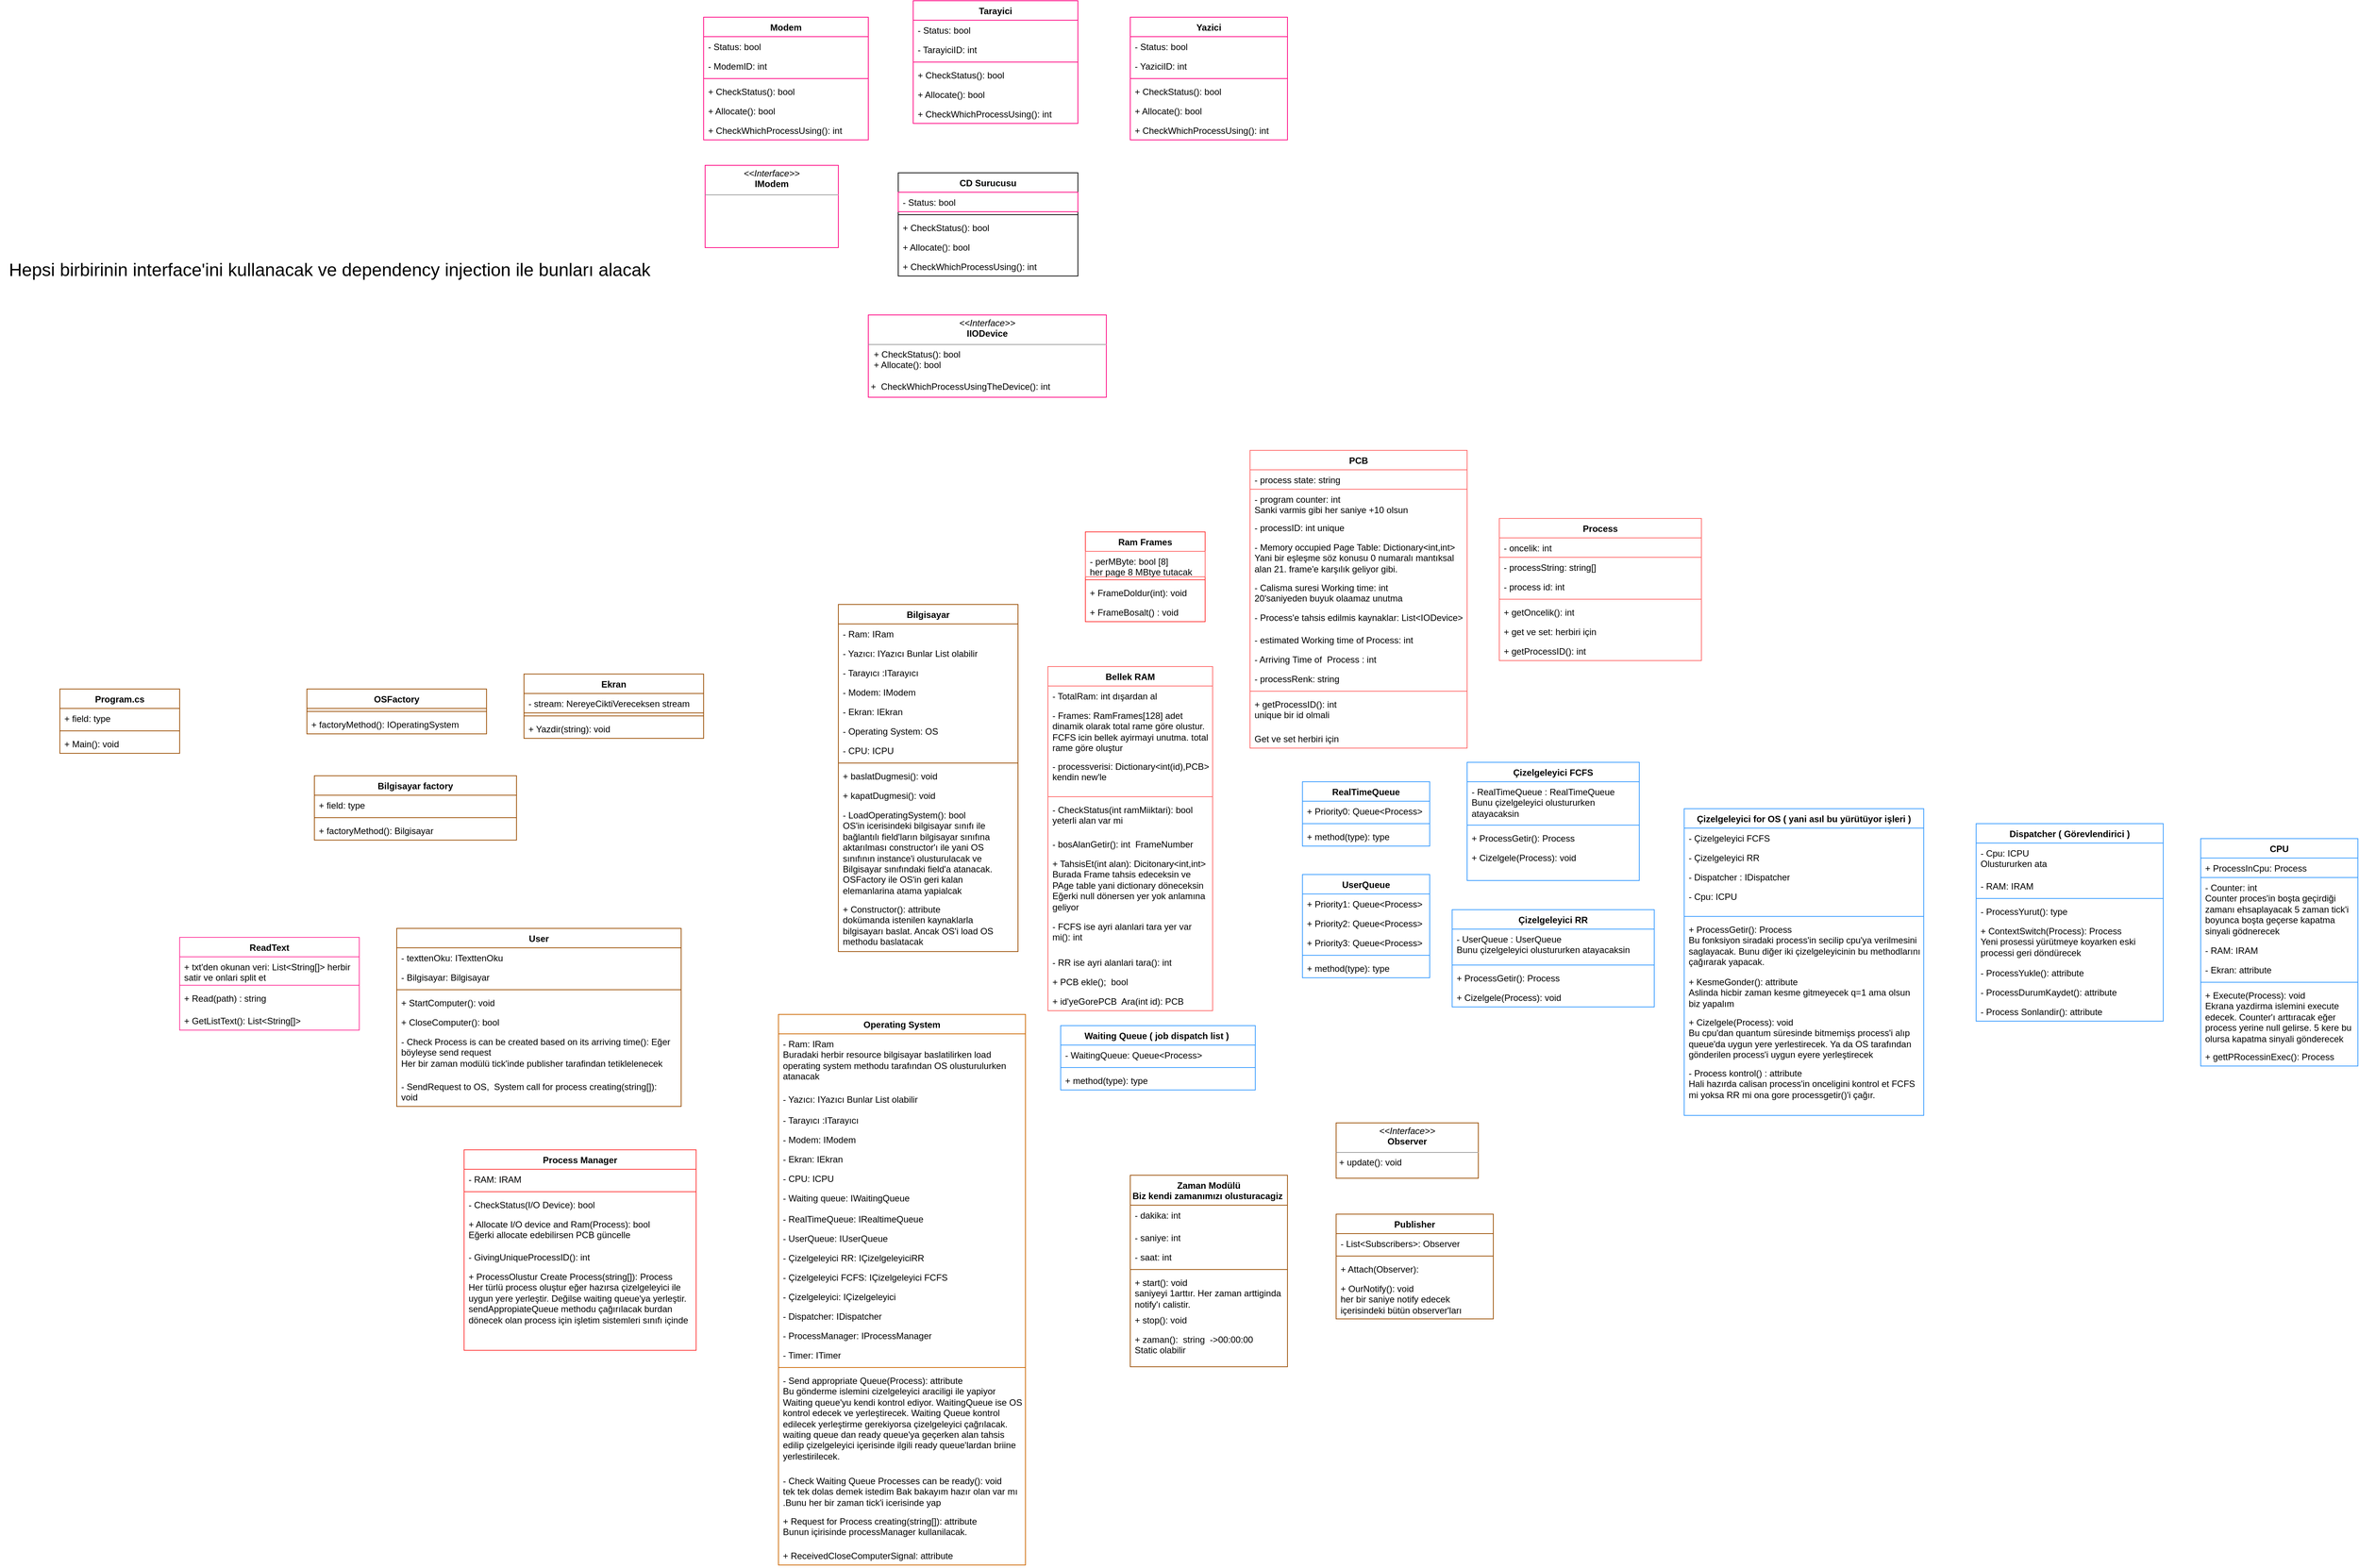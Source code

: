 <mxfile version="20.5.3" type="embed"><diagram id="C5RBs43oDa-KdzZeNtuy" name="Page-1"><mxGraphModel dx="2806" dy="1826" grid="1" gridSize="10" guides="1" tooltips="1" connect="1" arrows="1" fold="1" page="1" pageScale="1" pageWidth="827" pageHeight="1169" math="0" shadow="0"><root><mxCell id="WIyWlLk6GJQsqaUBKTNV-0"/><mxCell id="WIyWlLk6GJQsqaUBKTNV-1" parent="WIyWlLk6GJQsqaUBKTNV-0"/><mxCell id="XPo56Mp7-HnKYEz6nt2U-4" value="Bilgisayar" style="swimlane;fontStyle=1;align=center;verticalAlign=top;childLayout=stackLayout;horizontal=1;startSize=26;horizontalStack=0;resizeParent=1;resizeParentMax=0;resizeLast=0;collapsible=1;marginBottom=0;whiteSpace=wrap;html=1;strokeColor=#994C00;" parent="WIyWlLk6GJQsqaUBKTNV-1" vertex="1"><mxGeometry x="-470" y="37" width="240" height="464" as="geometry"/></mxCell><mxCell id="XPo56Mp7-HnKYEz6nt2U-5" value="- Ram: IRam" style="text;strokeColor=none;fillColor=none;align=left;verticalAlign=top;spacingLeft=4;spacingRight=4;overflow=hidden;rotatable=0;points=[[0,0.5],[1,0.5]];portConstraint=eastwest;whiteSpace=wrap;html=1;" parent="XPo56Mp7-HnKYEz6nt2U-4" vertex="1"><mxGeometry y="26" width="240" height="26" as="geometry"/></mxCell><mxCell id="XPo56Mp7-HnKYEz6nt2U-10" value="- Yazıcı: IYazıcı Bunlar List olabilir" style="text;strokeColor=none;fillColor=none;align=left;verticalAlign=top;spacingLeft=4;spacingRight=4;overflow=hidden;rotatable=0;points=[[0,0.5],[1,0.5]];portConstraint=eastwest;whiteSpace=wrap;html=1;" parent="XPo56Mp7-HnKYEz6nt2U-4" vertex="1"><mxGeometry y="52" width="240" height="26" as="geometry"/></mxCell><mxCell id="XPo56Mp7-HnKYEz6nt2U-11" value="- Tarayıcı&amp;nbsp;:ITarayıcı" style="text;strokeColor=none;fillColor=none;align=left;verticalAlign=top;spacingLeft=4;spacingRight=4;overflow=hidden;rotatable=0;points=[[0,0.5],[1,0.5]];portConstraint=eastwest;whiteSpace=wrap;html=1;" parent="XPo56Mp7-HnKYEz6nt2U-4" vertex="1"><mxGeometry y="78" width="240" height="26" as="geometry"/></mxCell><mxCell id="XPo56Mp7-HnKYEz6nt2U-12" value="- Modem: IModem" style="text;strokeColor=none;fillColor=none;align=left;verticalAlign=top;spacingLeft=4;spacingRight=4;overflow=hidden;rotatable=0;points=[[0,0.5],[1,0.5]];portConstraint=eastwest;whiteSpace=wrap;html=1;" parent="XPo56Mp7-HnKYEz6nt2U-4" vertex="1"><mxGeometry y="104" width="240" height="26" as="geometry"/></mxCell><mxCell id="XPo56Mp7-HnKYEz6nt2U-13" value="- Ekran: IEkran" style="text;strokeColor=none;fillColor=none;align=left;verticalAlign=top;spacingLeft=4;spacingRight=4;overflow=hidden;rotatable=0;points=[[0,0.5],[1,0.5]];portConstraint=eastwest;whiteSpace=wrap;html=1;" parent="XPo56Mp7-HnKYEz6nt2U-4" vertex="1"><mxGeometry y="130" width="240" height="26" as="geometry"/></mxCell><mxCell id="ehvPjeEVP9A8o2XFfIN3-17" value="- Operating System: OS" style="text;strokeColor=none;fillColor=none;align=left;verticalAlign=top;spacingLeft=4;spacingRight=4;overflow=hidden;rotatable=0;points=[[0,0.5],[1,0.5]];portConstraint=eastwest;whiteSpace=wrap;html=1;" parent="XPo56Mp7-HnKYEz6nt2U-4" vertex="1"><mxGeometry y="156" width="240" height="26" as="geometry"/></mxCell><mxCell id="ehvPjeEVP9A8o2XFfIN3-26" value="- CPU: ICPU" style="text;strokeColor=none;fillColor=none;align=left;verticalAlign=top;spacingLeft=4;spacingRight=4;overflow=hidden;rotatable=0;points=[[0,0.5],[1,0.5]];portConstraint=eastwest;whiteSpace=wrap;html=1;" parent="XPo56Mp7-HnKYEz6nt2U-4" vertex="1"><mxGeometry y="182" width="240" height="26" as="geometry"/></mxCell><mxCell id="XPo56Mp7-HnKYEz6nt2U-6" value="" style="line;strokeWidth=1;fillColor=none;align=left;verticalAlign=middle;spacingTop=-1;spacingLeft=3;spacingRight=3;rotatable=0;labelPosition=right;points=[];portConstraint=eastwest;strokeColor=inherit;" parent="XPo56Mp7-HnKYEz6nt2U-4" vertex="1"><mxGeometry y="208" width="240" height="8" as="geometry"/></mxCell><mxCell id="XPo56Mp7-HnKYEz6nt2U-7" value="+ baslatDugmesi(): void" style="text;strokeColor=none;fillColor=none;align=left;verticalAlign=top;spacingLeft=4;spacingRight=4;overflow=hidden;rotatable=0;points=[[0,0.5],[1,0.5]];portConstraint=eastwest;whiteSpace=wrap;html=1;" parent="XPo56Mp7-HnKYEz6nt2U-4" vertex="1"><mxGeometry y="216" width="240" height="26" as="geometry"/></mxCell><mxCell id="XPo56Mp7-HnKYEz6nt2U-8" value="+ kapatDugmesi(): void" style="text;strokeColor=none;fillColor=none;align=left;verticalAlign=top;spacingLeft=4;spacingRight=4;overflow=hidden;rotatable=0;points=[[0,0.5],[1,0.5]];portConstraint=eastwest;whiteSpace=wrap;html=1;" parent="XPo56Mp7-HnKYEz6nt2U-4" vertex="1"><mxGeometry y="242" width="240" height="26" as="geometry"/></mxCell><mxCell id="XPo56Mp7-HnKYEz6nt2U-103" value="- LoadOperatingSystem(): bool&lt;br&gt;OS'in icerisindeki bilgisayar sınıfı ile bağlantılı field'ların bilgisayar sınıfına aktarılması constructor'ı ile yani OS&amp;nbsp; sınıfının instance'i olusturulacak ve Bilgisayar sınıfındaki field'a atanacak.&lt;br&gt;OSFactory ile OS'in geri kalan elemanlarina atama yapialcak" style="text;strokeColor=none;fillColor=none;align=left;verticalAlign=top;spacingLeft=4;spacingRight=4;overflow=hidden;rotatable=0;points=[[0,0.5],[1,0.5]];portConstraint=eastwest;whiteSpace=wrap;html=1;" parent="XPo56Mp7-HnKYEz6nt2U-4" vertex="1"><mxGeometry y="268" width="240" height="126" as="geometry"/></mxCell><mxCell id="XPo56Mp7-HnKYEz6nt2U-120" value="+ Constructor(): attribute&lt;br&gt;dokümanda istenilen kaynaklarla bilgisayarı baslat. Ancak OS'i load OS methodu baslatacak" style="text;strokeColor=none;fillColor=none;align=left;verticalAlign=top;spacingLeft=4;spacingRight=4;overflow=hidden;rotatable=0;points=[[0,0.5],[1,0.5]];portConstraint=eastwest;whiteSpace=wrap;html=1;" parent="XPo56Mp7-HnKYEz6nt2U-4" vertex="1"><mxGeometry y="394" width="240" height="70" as="geometry"/></mxCell><mxCell id="XPo56Mp7-HnKYEz6nt2U-14" value="&lt;p style=&quot;margin:0px;margin-top:4px;text-align:center;&quot;&gt;&lt;i&gt;&amp;lt;&amp;lt;Interface&amp;gt;&amp;gt;&lt;/i&gt;&lt;br&gt;&lt;b&gt;IIODevice&lt;/b&gt;&lt;/p&gt;&lt;hr size=&quot;1&quot;&gt;&lt;p style=&quot;margin:0px;margin-left:4px;&quot;&gt;&amp;nbsp;+ CheckStatus(): bool&lt;br&gt;&lt;/p&gt;&lt;p style=&quot;margin:0px;margin-left:4px;&quot;&gt;&amp;nbsp;+ Allocate(): bool&lt;br&gt;&lt;/p&gt;&lt;p style=&quot;margin:0px;margin-left:4px;&quot;&gt;&lt;br&gt;&lt;/p&gt;&amp;nbsp;+&amp;nbsp; CheckWhichProcessUsingTheDevice(): int" style="verticalAlign=top;align=left;overflow=fill;fontSize=12;fontFamily=Helvetica;html=1;whiteSpace=wrap;strokeColor=#FF0080;" parent="WIyWlLk6GJQsqaUBKTNV-1" vertex="1"><mxGeometry x="-430" y="-350" width="318" height="110" as="geometry"/></mxCell><mxCell id="XPo56Mp7-HnKYEz6nt2U-18" value="Process" style="swimlane;fontStyle=1;align=center;verticalAlign=top;childLayout=stackLayout;horizontal=1;startSize=26;horizontalStack=0;resizeParent=1;resizeParentMax=0;resizeLast=0;collapsible=1;marginBottom=0;whiteSpace=wrap;html=1;strokeColor=#FF6666;" parent="WIyWlLk6GJQsqaUBKTNV-1" vertex="1"><mxGeometry x="413" y="-78" width="270" height="190" as="geometry"/></mxCell><mxCell id="XPo56Mp7-HnKYEz6nt2U-19" value="- oncelik: int" style="text;strokeColor=#FF6666;fillColor=none;align=left;verticalAlign=top;spacingLeft=4;spacingRight=4;overflow=hidden;rotatable=0;points=[[0,0.5],[1,0.5]];portConstraint=eastwest;whiteSpace=wrap;html=1;" parent="XPo56Mp7-HnKYEz6nt2U-18" vertex="1"><mxGeometry y="26" width="270" height="26" as="geometry"/></mxCell><mxCell id="ojoNzWy3ps6btbPR5Wlg-29" value="- processString: string[]" style="text;strokeColor=none;fillColor=none;align=left;verticalAlign=top;spacingLeft=4;spacingRight=4;overflow=hidden;rotatable=0;points=[[0,0.5],[1,0.5]];portConstraint=eastwest;whiteSpace=wrap;html=1;" parent="XPo56Mp7-HnKYEz6nt2U-18" vertex="1"><mxGeometry y="52" width="270" height="26" as="geometry"/></mxCell><mxCell id="ehvPjeEVP9A8o2XFfIN3-50" value="- process id: int" style="text;strokeColor=none;fillColor=none;align=left;verticalAlign=top;spacingLeft=4;spacingRight=4;overflow=hidden;rotatable=0;points=[[0,0.5],[1,0.5]];portConstraint=eastwest;whiteSpace=wrap;html=1;" parent="XPo56Mp7-HnKYEz6nt2U-18" vertex="1"><mxGeometry y="78" width="270" height="26" as="geometry"/></mxCell><mxCell id="XPo56Mp7-HnKYEz6nt2U-20" value="" style="line;strokeWidth=1;fillColor=none;align=left;verticalAlign=middle;spacingTop=-1;spacingLeft=3;spacingRight=3;rotatable=0;labelPosition=right;points=[];portConstraint=eastwest;strokeColor=inherit;" parent="XPo56Mp7-HnKYEz6nt2U-18" vertex="1"><mxGeometry y="104" width="270" height="8" as="geometry"/></mxCell><mxCell id="XPo56Mp7-HnKYEz6nt2U-21" value="+ getOncelik(): int" style="text;strokeColor=none;fillColor=none;align=left;verticalAlign=top;spacingLeft=4;spacingRight=4;overflow=hidden;rotatable=0;points=[[0,0.5],[1,0.5]];portConstraint=eastwest;whiteSpace=wrap;html=1;" parent="XPo56Mp7-HnKYEz6nt2U-18" vertex="1"><mxGeometry y="112" width="270" height="26" as="geometry"/></mxCell><mxCell id="ojoNzWy3ps6btbPR5Wlg-21" value="+ get ve set: herbiri için" style="text;strokeColor=none;fillColor=none;align=left;verticalAlign=top;spacingLeft=4;spacingRight=4;overflow=hidden;rotatable=0;points=[[0,0.5],[1,0.5]];portConstraint=eastwest;whiteSpace=wrap;html=1;" parent="XPo56Mp7-HnKYEz6nt2U-18" vertex="1"><mxGeometry y="138" width="270" height="26" as="geometry"/></mxCell><mxCell id="ehvPjeEVP9A8o2XFfIN3-51" value="+ getProcessID(): int" style="text;strokeColor=none;fillColor=none;align=left;verticalAlign=top;spacingLeft=4;spacingRight=4;overflow=hidden;rotatable=0;points=[[0,0.5],[1,0.5]];portConstraint=eastwest;whiteSpace=wrap;html=1;" parent="XPo56Mp7-HnKYEz6nt2U-18" vertex="1"><mxGeometry y="164" width="270" height="26" as="geometry"/></mxCell><mxCell id="XPo56Mp7-HnKYEz6nt2U-22" value="Dispatcher ( Görevlendirici )" style="swimlane;fontStyle=1;align=center;verticalAlign=top;childLayout=stackLayout;horizontal=1;startSize=26;horizontalStack=0;resizeParent=1;resizeParentMax=0;resizeLast=0;collapsible=1;marginBottom=0;whiteSpace=wrap;html=1;strokeColor=#3399FF;" parent="WIyWlLk6GJQsqaUBKTNV-1" vertex="1"><mxGeometry x="1050" y="330" width="250" height="264" as="geometry"/></mxCell><mxCell id="XPo56Mp7-HnKYEz6nt2U-23" value="- Cpu: ICPU&amp;nbsp;&lt;br&gt;Olustururken ata" style="text;strokeColor=none;fillColor=none;align=left;verticalAlign=top;spacingLeft=4;spacingRight=4;overflow=hidden;rotatable=0;points=[[0,0.5],[1,0.5]];portConstraint=eastwest;whiteSpace=wrap;html=1;" parent="XPo56Mp7-HnKYEz6nt2U-22" vertex="1"><mxGeometry y="26" width="250" height="44" as="geometry"/></mxCell><mxCell id="ojoNzWy3ps6btbPR5Wlg-20" value="- RAM: IRAM" style="text;strokeColor=none;fillColor=none;align=left;verticalAlign=top;spacingLeft=4;spacingRight=4;overflow=hidden;rotatable=0;points=[[0,0.5],[1,0.5]];portConstraint=eastwest;whiteSpace=wrap;html=1;" parent="XPo56Mp7-HnKYEz6nt2U-22" vertex="1"><mxGeometry y="70" width="250" height="26" as="geometry"/></mxCell><mxCell id="XPo56Mp7-HnKYEz6nt2U-24" value="" style="line;strokeWidth=1;fillColor=none;align=left;verticalAlign=middle;spacingTop=-1;spacingLeft=3;spacingRight=3;rotatable=0;labelPosition=right;points=[];portConstraint=eastwest;strokeColor=inherit;" parent="XPo56Mp7-HnKYEz6nt2U-22" vertex="1"><mxGeometry y="96" width="250" height="8" as="geometry"/></mxCell><mxCell id="XPo56Mp7-HnKYEz6nt2U-25" value="- ProcessYurut(): type" style="text;strokeColor=none;fillColor=none;align=left;verticalAlign=top;spacingLeft=4;spacingRight=4;overflow=hidden;rotatable=0;points=[[0,0.5],[1,0.5]];portConstraint=eastwest;whiteSpace=wrap;html=1;" parent="XPo56Mp7-HnKYEz6nt2U-22" vertex="1"><mxGeometry y="104" width="250" height="26" as="geometry"/></mxCell><mxCell id="XPo56Mp7-HnKYEz6nt2U-86" value="+ ContextSwitch(Process): Process&lt;br&gt;Yeni prosessi yürütmeye koyarken eski processi geri döndürecek" style="text;strokeColor=none;fillColor=none;align=left;verticalAlign=top;spacingLeft=4;spacingRight=4;overflow=hidden;rotatable=0;points=[[0,0.5],[1,0.5]];portConstraint=eastwest;whiteSpace=wrap;html=1;" parent="XPo56Mp7-HnKYEz6nt2U-22" vertex="1"><mxGeometry y="130" width="250" height="56" as="geometry"/></mxCell><mxCell id="XPo56Mp7-HnKYEz6nt2U-53" value="- ProcessYukle(): attribute" style="text;strokeColor=none;fillColor=none;align=left;verticalAlign=top;spacingLeft=4;spacingRight=4;overflow=hidden;rotatable=0;points=[[0,0.5],[1,0.5]];portConstraint=eastwest;whiteSpace=wrap;html=1;" parent="XPo56Mp7-HnKYEz6nt2U-22" vertex="1"><mxGeometry y="186" width="250" height="26" as="geometry"/></mxCell><mxCell id="XPo56Mp7-HnKYEz6nt2U-52" value="- ProcessDurumKaydet(): attribute" style="text;strokeColor=none;fillColor=none;align=left;verticalAlign=top;spacingLeft=4;spacingRight=4;overflow=hidden;rotatable=0;points=[[0,0.5],[1,0.5]];portConstraint=eastwest;whiteSpace=wrap;html=1;" parent="XPo56Mp7-HnKYEz6nt2U-22" vertex="1"><mxGeometry y="212" width="250" height="26" as="geometry"/></mxCell><mxCell id="XPo56Mp7-HnKYEz6nt2U-117" value="- Process Sonlandir(): attribute" style="text;strokeColor=none;fillColor=none;align=left;verticalAlign=top;spacingLeft=4;spacingRight=4;overflow=hidden;rotatable=0;points=[[0,0.5],[1,0.5]];portConstraint=eastwest;whiteSpace=wrap;html=1;" parent="XPo56Mp7-HnKYEz6nt2U-22" vertex="1"><mxGeometry y="238" width="250" height="26" as="geometry"/></mxCell><mxCell id="XPo56Mp7-HnKYEz6nt2U-30" value="Çizelgeleyici FCFS" style="swimlane;fontStyle=1;align=center;verticalAlign=top;childLayout=stackLayout;horizontal=1;startSize=26;horizontalStack=0;resizeParent=1;resizeParentMax=0;resizeLast=0;collapsible=1;marginBottom=0;whiteSpace=wrap;html=1;strokeColor=#3399FF;" parent="WIyWlLk6GJQsqaUBKTNV-1" vertex="1"><mxGeometry x="370" y="248" width="230" height="158" as="geometry"/></mxCell><mxCell id="XPo56Mp7-HnKYEz6nt2U-31" value="- RealTimeQueue : RealTimeQueue&amp;nbsp;&lt;br&gt;Bunu çizelgeleyici olustururken atayacaksin" style="text;strokeColor=none;fillColor=none;align=left;verticalAlign=top;spacingLeft=4;spacingRight=4;overflow=hidden;rotatable=0;points=[[0,0.5],[1,0.5]];portConstraint=eastwest;whiteSpace=wrap;html=1;" parent="XPo56Mp7-HnKYEz6nt2U-30" vertex="1"><mxGeometry y="26" width="230" height="54" as="geometry"/></mxCell><mxCell id="XPo56Mp7-HnKYEz6nt2U-32" value="" style="line;strokeWidth=1;fillColor=none;align=left;verticalAlign=middle;spacingTop=-1;spacingLeft=3;spacingRight=3;rotatable=0;labelPosition=right;points=[];portConstraint=eastwest;strokeColor=inherit;" parent="XPo56Mp7-HnKYEz6nt2U-30" vertex="1"><mxGeometry y="80" width="230" height="8" as="geometry"/></mxCell><mxCell id="XPo56Mp7-HnKYEz6nt2U-33" value="+ ProcessGetir(): Process" style="text;strokeColor=none;fillColor=none;align=left;verticalAlign=top;spacingLeft=4;spacingRight=4;overflow=hidden;rotatable=0;points=[[0,0.5],[1,0.5]];portConstraint=eastwest;whiteSpace=wrap;html=1;" parent="XPo56Mp7-HnKYEz6nt2U-30" vertex="1"><mxGeometry y="88" width="230" height="26" as="geometry"/></mxCell><mxCell id="XPo56Mp7-HnKYEz6nt2U-88" value="+ Cizelgele(Process): void" style="text;strokeColor=none;fillColor=none;align=left;verticalAlign=top;spacingLeft=4;spacingRight=4;overflow=hidden;rotatable=0;points=[[0,0.5],[1,0.5]];portConstraint=eastwest;whiteSpace=wrap;html=1;" parent="XPo56Mp7-HnKYEz6nt2U-30" vertex="1"><mxGeometry y="114" width="230" height="44" as="geometry"/></mxCell><mxCell id="XPo56Mp7-HnKYEz6nt2U-34" value="UserQueue" style="swimlane;fontStyle=1;align=center;verticalAlign=top;childLayout=stackLayout;horizontal=1;startSize=26;horizontalStack=0;resizeParent=1;resizeParentMax=0;resizeLast=0;collapsible=1;marginBottom=0;whiteSpace=wrap;html=1;strokeColor=#3399FF;" parent="WIyWlLk6GJQsqaUBKTNV-1" vertex="1"><mxGeometry x="150" y="398" width="170" height="138" as="geometry"/></mxCell><mxCell id="XPo56Mp7-HnKYEz6nt2U-35" value="+ Priority1: Queue&amp;lt;Process&amp;gt;" style="text;strokeColor=none;fillColor=none;align=left;verticalAlign=top;spacingLeft=4;spacingRight=4;overflow=hidden;rotatable=0;points=[[0,0.5],[1,0.5]];portConstraint=eastwest;whiteSpace=wrap;html=1;" parent="XPo56Mp7-HnKYEz6nt2U-34" vertex="1"><mxGeometry y="26" width="170" height="26" as="geometry"/></mxCell><mxCell id="XPo56Mp7-HnKYEz6nt2U-38" value="+ Priority2: Queue&amp;lt;Process&amp;gt;" style="text;strokeColor=none;fillColor=none;align=left;verticalAlign=top;spacingLeft=4;spacingRight=4;overflow=hidden;rotatable=0;points=[[0,0.5],[1,0.5]];portConstraint=eastwest;whiteSpace=wrap;html=1;" parent="XPo56Mp7-HnKYEz6nt2U-34" vertex="1"><mxGeometry y="52" width="170" height="26" as="geometry"/></mxCell><mxCell id="XPo56Mp7-HnKYEz6nt2U-39" value="+ Priority3: Queue&amp;lt;Process&amp;gt;" style="text;strokeColor=none;fillColor=none;align=left;verticalAlign=top;spacingLeft=4;spacingRight=4;overflow=hidden;rotatable=0;points=[[0,0.5],[1,0.5]];portConstraint=eastwest;whiteSpace=wrap;html=1;" parent="XPo56Mp7-HnKYEz6nt2U-34" vertex="1"><mxGeometry y="78" width="170" height="26" as="geometry"/></mxCell><mxCell id="XPo56Mp7-HnKYEz6nt2U-36" value="" style="line;strokeWidth=1;fillColor=none;align=left;verticalAlign=middle;spacingTop=-1;spacingLeft=3;spacingRight=3;rotatable=0;labelPosition=right;points=[];portConstraint=eastwest;strokeColor=inherit;" parent="XPo56Mp7-HnKYEz6nt2U-34" vertex="1"><mxGeometry y="104" width="170" height="8" as="geometry"/></mxCell><mxCell id="XPo56Mp7-HnKYEz6nt2U-37" value="+ method(type): type" style="text;strokeColor=none;fillColor=none;align=left;verticalAlign=top;spacingLeft=4;spacingRight=4;overflow=hidden;rotatable=0;points=[[0,0.5],[1,0.5]];portConstraint=eastwest;whiteSpace=wrap;html=1;" parent="XPo56Mp7-HnKYEz6nt2U-34" vertex="1"><mxGeometry y="112" width="170" height="26" as="geometry"/></mxCell><mxCell id="XPo56Mp7-HnKYEz6nt2U-40" value="Ekran" style="swimlane;fontStyle=1;align=center;verticalAlign=top;childLayout=stackLayout;horizontal=1;startSize=26;horizontalStack=0;resizeParent=1;resizeParentMax=0;resizeLast=0;collapsible=1;marginBottom=0;whiteSpace=wrap;html=1;strokeColor=#994C00;" parent="WIyWlLk6GJQsqaUBKTNV-1" vertex="1"><mxGeometry x="-890" y="130" width="240" height="86" as="geometry"/></mxCell><mxCell id="XPo56Mp7-HnKYEz6nt2U-41" value="- stream: NereyeCiktiVereceksen stream&amp;nbsp;" style="text;strokeColor=#994C00;fillColor=none;align=left;verticalAlign=top;spacingLeft=4;spacingRight=4;overflow=hidden;rotatable=0;points=[[0,0.5],[1,0.5]];portConstraint=eastwest;whiteSpace=wrap;html=1;" parent="XPo56Mp7-HnKYEz6nt2U-40" vertex="1"><mxGeometry y="26" width="240" height="26" as="geometry"/></mxCell><mxCell id="XPo56Mp7-HnKYEz6nt2U-42" value="" style="line;strokeWidth=1;fillColor=none;align=left;verticalAlign=middle;spacingTop=-1;spacingLeft=3;spacingRight=3;rotatable=0;labelPosition=right;points=[];portConstraint=eastwest;strokeColor=inherit;" parent="XPo56Mp7-HnKYEz6nt2U-40" vertex="1"><mxGeometry y="52" width="240" height="8" as="geometry"/></mxCell><mxCell id="XPo56Mp7-HnKYEz6nt2U-43" value="+ Yazdir(string): void" style="text;strokeColor=none;fillColor=none;align=left;verticalAlign=top;spacingLeft=4;spacingRight=4;overflow=hidden;rotatable=0;points=[[0,0.5],[1,0.5]];portConstraint=eastwest;whiteSpace=wrap;html=1;" parent="XPo56Mp7-HnKYEz6nt2U-40" vertex="1"><mxGeometry y="60" width="240" height="26" as="geometry"/></mxCell><mxCell id="XPo56Mp7-HnKYEz6nt2U-44" value="RealTimeQueue" style="swimlane;fontStyle=1;align=center;verticalAlign=top;childLayout=stackLayout;horizontal=1;startSize=26;horizontalStack=0;resizeParent=1;resizeParentMax=0;resizeLast=0;collapsible=1;marginBottom=0;whiteSpace=wrap;html=1;strokeColor=#3399FF;" parent="WIyWlLk6GJQsqaUBKTNV-1" vertex="1"><mxGeometry x="150" y="274" width="170" height="86" as="geometry"/></mxCell><mxCell id="XPo56Mp7-HnKYEz6nt2U-45" value="+ Priority0: Queue&amp;lt;Process&amp;gt;" style="text;strokeColor=none;fillColor=none;align=left;verticalAlign=top;spacingLeft=4;spacingRight=4;overflow=hidden;rotatable=0;points=[[0,0.5],[1,0.5]];portConstraint=eastwest;whiteSpace=wrap;html=1;" parent="XPo56Mp7-HnKYEz6nt2U-44" vertex="1"><mxGeometry y="26" width="170" height="26" as="geometry"/></mxCell><mxCell id="XPo56Mp7-HnKYEz6nt2U-46" value="" style="line;strokeWidth=1;fillColor=none;align=left;verticalAlign=middle;spacingTop=-1;spacingLeft=3;spacingRight=3;rotatable=0;labelPosition=right;points=[];portConstraint=eastwest;strokeColor=inherit;" parent="XPo56Mp7-HnKYEz6nt2U-44" vertex="1"><mxGeometry y="52" width="170" height="8" as="geometry"/></mxCell><mxCell id="XPo56Mp7-HnKYEz6nt2U-47" value="+ method(type): type" style="text;strokeColor=none;fillColor=none;align=left;verticalAlign=top;spacingLeft=4;spacingRight=4;overflow=hidden;rotatable=0;points=[[0,0.5],[1,0.5]];portConstraint=eastwest;whiteSpace=wrap;html=1;" parent="XPo56Mp7-HnKYEz6nt2U-44" vertex="1"><mxGeometry y="60" width="170" height="26" as="geometry"/></mxCell><mxCell id="XPo56Mp7-HnKYEz6nt2U-48" value="Waiting Queue ( job dispatch list )&amp;nbsp;" style="swimlane;fontStyle=1;align=center;verticalAlign=top;childLayout=stackLayout;horizontal=1;startSize=26;horizontalStack=0;resizeParent=1;resizeParentMax=0;resizeLast=0;collapsible=1;marginBottom=0;whiteSpace=wrap;html=1;strokeColor=#3399FF;" parent="WIyWlLk6GJQsqaUBKTNV-1" vertex="1"><mxGeometry x="-173" y="600" width="260" height="86" as="geometry"/></mxCell><mxCell id="XPo56Mp7-HnKYEz6nt2U-49" value="- WaitingQueue: Queue&amp;lt;Process&amp;gt;" style="text;strokeColor=none;fillColor=none;align=left;verticalAlign=top;spacingLeft=4;spacingRight=4;overflow=hidden;rotatable=0;points=[[0,0.5],[1,0.5]];portConstraint=eastwest;whiteSpace=wrap;html=1;" parent="XPo56Mp7-HnKYEz6nt2U-48" vertex="1"><mxGeometry y="26" width="260" height="26" as="geometry"/></mxCell><mxCell id="XPo56Mp7-HnKYEz6nt2U-50" value="" style="line;strokeWidth=1;fillColor=none;align=left;verticalAlign=middle;spacingTop=-1;spacingLeft=3;spacingRight=3;rotatable=0;labelPosition=right;points=[];portConstraint=eastwest;strokeColor=inherit;" parent="XPo56Mp7-HnKYEz6nt2U-48" vertex="1"><mxGeometry y="52" width="260" height="8" as="geometry"/></mxCell><mxCell id="XPo56Mp7-HnKYEz6nt2U-51" value="+ method(type): type" style="text;strokeColor=none;fillColor=none;align=left;verticalAlign=top;spacingLeft=4;spacingRight=4;overflow=hidden;rotatable=0;points=[[0,0.5],[1,0.5]];portConstraint=eastwest;whiteSpace=wrap;html=1;" parent="XPo56Mp7-HnKYEz6nt2U-48" vertex="1"><mxGeometry y="60" width="260" height="26" as="geometry"/></mxCell><mxCell id="XPo56Mp7-HnKYEz6nt2U-58" value="Tarayici" style="swimlane;fontStyle=1;align=center;verticalAlign=top;childLayout=stackLayout;horizontal=1;startSize=26;horizontalStack=0;resizeParent=1;resizeParentMax=0;resizeLast=0;collapsible=1;marginBottom=0;whiteSpace=wrap;html=1;strokeColor=#FF0080;" parent="WIyWlLk6GJQsqaUBKTNV-1" vertex="1"><mxGeometry x="-370" y="-770" width="220" height="164" as="geometry"/></mxCell><mxCell id="XPo56Mp7-HnKYEz6nt2U-59" value="- Status: bool" style="text;strokeColor=none;fillColor=none;align=left;verticalAlign=top;spacingLeft=4;spacingRight=4;overflow=hidden;rotatable=0;points=[[0,0.5],[1,0.5]];portConstraint=eastwest;whiteSpace=wrap;html=1;" parent="XPo56Mp7-HnKYEz6nt2U-58" vertex="1"><mxGeometry y="26" width="220" height="26" as="geometry"/></mxCell><mxCell id="ehvPjeEVP9A8o2XFfIN3-96" value="- TarayiciID: int" style="text;strokeColor=none;fillColor=none;align=left;verticalAlign=top;spacingLeft=4;spacingRight=4;overflow=hidden;rotatable=0;points=[[0,0.5],[1,0.5]];portConstraint=eastwest;whiteSpace=wrap;html=1;" parent="XPo56Mp7-HnKYEz6nt2U-58" vertex="1"><mxGeometry y="52" width="220" height="26" as="geometry"/></mxCell><mxCell id="XPo56Mp7-HnKYEz6nt2U-60" value="" style="line;strokeWidth=1;fillColor=none;align=left;verticalAlign=middle;spacingTop=-1;spacingLeft=3;spacingRight=3;rotatable=0;labelPosition=right;points=[];portConstraint=eastwest;strokeColor=inherit;" parent="XPo56Mp7-HnKYEz6nt2U-58" vertex="1"><mxGeometry y="78" width="220" height="8" as="geometry"/></mxCell><mxCell id="XPo56Mp7-HnKYEz6nt2U-61" value="+ CheckStatus(): bool" style="text;strokeColor=none;fillColor=none;align=left;verticalAlign=top;spacingLeft=4;spacingRight=4;overflow=hidden;rotatable=0;points=[[0,0.5],[1,0.5]];portConstraint=eastwest;whiteSpace=wrap;html=1;" parent="XPo56Mp7-HnKYEz6nt2U-58" vertex="1"><mxGeometry y="86" width="220" height="26" as="geometry"/></mxCell><mxCell id="ehvPjeEVP9A8o2XFfIN3-92" value="+ Allocate(): bool" style="text;strokeColor=none;fillColor=none;align=left;verticalAlign=top;spacingLeft=4;spacingRight=4;overflow=hidden;rotatable=0;points=[[0,0.5],[1,0.5]];portConstraint=eastwest;whiteSpace=wrap;html=1;" parent="XPo56Mp7-HnKYEz6nt2U-58" vertex="1"><mxGeometry y="112" width="220" height="26" as="geometry"/></mxCell><mxCell id="ehvPjeEVP9A8o2XFfIN3-75" value="+ CheckWhichProcessUsing(): int" style="text;strokeColor=none;fillColor=none;align=left;verticalAlign=top;spacingLeft=4;spacingRight=4;overflow=hidden;rotatable=0;points=[[0,0.5],[1,0.5]];portConstraint=eastwest;whiteSpace=wrap;html=1;" parent="XPo56Mp7-HnKYEz6nt2U-58" vertex="1"><mxGeometry y="138" width="220" height="26" as="geometry"/></mxCell><mxCell id="XPo56Mp7-HnKYEz6nt2U-62" value="Yazici" style="swimlane;fontStyle=1;align=center;verticalAlign=top;childLayout=stackLayout;horizontal=1;startSize=26;horizontalStack=0;resizeParent=1;resizeParentMax=0;resizeLast=0;collapsible=1;marginBottom=0;whiteSpace=wrap;html=1;strokeColor=#FF0080;" parent="WIyWlLk6GJQsqaUBKTNV-1" vertex="1"><mxGeometry x="-80" y="-748" width="210" height="164" as="geometry"/></mxCell><mxCell id="XPo56Mp7-HnKYEz6nt2U-63" value="- Status: bool" style="text;strokeColor=none;fillColor=none;align=left;verticalAlign=top;spacingLeft=4;spacingRight=4;overflow=hidden;rotatable=0;points=[[0,0.5],[1,0.5]];portConstraint=eastwest;whiteSpace=wrap;html=1;" parent="XPo56Mp7-HnKYEz6nt2U-62" vertex="1"><mxGeometry y="26" width="210" height="26" as="geometry"/></mxCell><mxCell id="ehvPjeEVP9A8o2XFfIN3-97" value="- YaziciID: int" style="text;strokeColor=none;fillColor=none;align=left;verticalAlign=top;spacingLeft=4;spacingRight=4;overflow=hidden;rotatable=0;points=[[0,0.5],[1,0.5]];portConstraint=eastwest;whiteSpace=wrap;html=1;" parent="XPo56Mp7-HnKYEz6nt2U-62" vertex="1"><mxGeometry y="52" width="210" height="26" as="geometry"/></mxCell><mxCell id="XPo56Mp7-HnKYEz6nt2U-64" value="" style="line;strokeWidth=1;fillColor=none;align=left;verticalAlign=middle;spacingTop=-1;spacingLeft=3;spacingRight=3;rotatable=0;labelPosition=right;points=[];portConstraint=eastwest;strokeColor=inherit;" parent="XPo56Mp7-HnKYEz6nt2U-62" vertex="1"><mxGeometry y="78" width="210" height="8" as="geometry"/></mxCell><mxCell id="XPo56Mp7-HnKYEz6nt2U-65" value="+ CheckStatus(): bool" style="text;strokeColor=none;fillColor=none;align=left;verticalAlign=top;spacingLeft=4;spacingRight=4;overflow=hidden;rotatable=0;points=[[0,0.5],[1,0.5]];portConstraint=eastwest;whiteSpace=wrap;html=1;" parent="XPo56Mp7-HnKYEz6nt2U-62" vertex="1"><mxGeometry y="86" width="210" height="26" as="geometry"/></mxCell><mxCell id="ehvPjeEVP9A8o2XFfIN3-93" value="+ Allocate(): bool" style="text;strokeColor=none;fillColor=none;align=left;verticalAlign=top;spacingLeft=4;spacingRight=4;overflow=hidden;rotatable=0;points=[[0,0.5],[1,0.5]];portConstraint=eastwest;whiteSpace=wrap;html=1;" parent="XPo56Mp7-HnKYEz6nt2U-62" vertex="1"><mxGeometry y="112" width="210" height="26" as="geometry"/></mxCell><mxCell id="ehvPjeEVP9A8o2XFfIN3-76" value="+ CheckWhichProcessUsing(): int" style="text;strokeColor=none;fillColor=none;align=left;verticalAlign=top;spacingLeft=4;spacingRight=4;overflow=hidden;rotatable=0;points=[[0,0.5],[1,0.5]];portConstraint=eastwest;whiteSpace=wrap;html=1;" parent="XPo56Mp7-HnKYEz6nt2U-62" vertex="1"><mxGeometry y="138" width="210" height="26" as="geometry"/></mxCell><mxCell id="XPo56Mp7-HnKYEz6nt2U-66" value="Modem" style="swimlane;fontStyle=1;align=center;verticalAlign=top;childLayout=stackLayout;horizontal=1;startSize=26;horizontalStack=0;resizeParent=1;resizeParentMax=0;resizeLast=0;collapsible=1;marginBottom=0;whiteSpace=wrap;html=1;strokeColor=#FF0080;" parent="WIyWlLk6GJQsqaUBKTNV-1" vertex="1"><mxGeometry x="-650" y="-748" width="220" height="164" as="geometry"/></mxCell><mxCell id="XPo56Mp7-HnKYEz6nt2U-67" value="- Status: bool" style="text;strokeColor=none;fillColor=none;align=left;verticalAlign=top;spacingLeft=4;spacingRight=4;overflow=hidden;rotatable=0;points=[[0,0.5],[1,0.5]];portConstraint=eastwest;whiteSpace=wrap;html=1;" parent="XPo56Mp7-HnKYEz6nt2U-66" vertex="1"><mxGeometry y="26" width="220" height="26" as="geometry"/></mxCell><mxCell id="ehvPjeEVP9A8o2XFfIN3-95" value="- ModemID: int" style="text;strokeColor=none;fillColor=none;align=left;verticalAlign=top;spacingLeft=4;spacingRight=4;overflow=hidden;rotatable=0;points=[[0,0.5],[1,0.5]];portConstraint=eastwest;whiteSpace=wrap;html=1;" parent="XPo56Mp7-HnKYEz6nt2U-66" vertex="1"><mxGeometry y="52" width="220" height="26" as="geometry"/></mxCell><mxCell id="XPo56Mp7-HnKYEz6nt2U-68" value="" style="line;strokeWidth=1;fillColor=none;align=left;verticalAlign=middle;spacingTop=-1;spacingLeft=3;spacingRight=3;rotatable=0;labelPosition=right;points=[];portConstraint=eastwest;strokeColor=inherit;" parent="XPo56Mp7-HnKYEz6nt2U-66" vertex="1"><mxGeometry y="78" width="220" height="8" as="geometry"/></mxCell><mxCell id="XPo56Mp7-HnKYEz6nt2U-69" value="+ CheckStatus(): bool" style="text;strokeColor=none;fillColor=none;align=left;verticalAlign=top;spacingLeft=4;spacingRight=4;overflow=hidden;rotatable=0;points=[[0,0.5],[1,0.5]];portConstraint=eastwest;whiteSpace=wrap;html=1;" parent="XPo56Mp7-HnKYEz6nt2U-66" vertex="1"><mxGeometry y="86" width="220" height="26" as="geometry"/></mxCell><mxCell id="ehvPjeEVP9A8o2XFfIN3-91" value="+ Allocate(): bool" style="text;strokeColor=none;fillColor=none;align=left;verticalAlign=top;spacingLeft=4;spacingRight=4;overflow=hidden;rotatable=0;points=[[0,0.5],[1,0.5]];portConstraint=eastwest;whiteSpace=wrap;html=1;" parent="XPo56Mp7-HnKYEz6nt2U-66" vertex="1"><mxGeometry y="112" width="220" height="26" as="geometry"/></mxCell><mxCell id="ehvPjeEVP9A8o2XFfIN3-74" value="+ CheckWhichProcessUsing(): int" style="text;strokeColor=none;fillColor=none;align=left;verticalAlign=top;spacingLeft=4;spacingRight=4;overflow=hidden;rotatable=0;points=[[0,0.5],[1,0.5]];portConstraint=eastwest;whiteSpace=wrap;html=1;" parent="XPo56Mp7-HnKYEz6nt2U-66" vertex="1"><mxGeometry y="138" width="220" height="26" as="geometry"/></mxCell><mxCell id="XPo56Mp7-HnKYEz6nt2U-70" value="CD Surucusu" style="swimlane;fontStyle=1;align=center;verticalAlign=top;childLayout=stackLayout;horizontal=1;startSize=26;horizontalStack=0;resizeParent=1;resizeParentMax=0;resizeLast=0;collapsible=1;marginBottom=0;whiteSpace=wrap;html=1;" parent="WIyWlLk6GJQsqaUBKTNV-1" vertex="1"><mxGeometry x="-390" y="-540" width="240" height="138" as="geometry"/></mxCell><mxCell id="XPo56Mp7-HnKYEz6nt2U-71" value="- Status: bool" style="text;strokeColor=#FF0080;fillColor=none;align=left;verticalAlign=top;spacingLeft=4;spacingRight=4;overflow=hidden;rotatable=0;points=[[0,0.5],[1,0.5]];portConstraint=eastwest;whiteSpace=wrap;html=1;" parent="XPo56Mp7-HnKYEz6nt2U-70" vertex="1"><mxGeometry y="26" width="240" height="26" as="geometry"/></mxCell><mxCell id="XPo56Mp7-HnKYEz6nt2U-72" value="" style="line;strokeWidth=1;fillColor=none;align=left;verticalAlign=middle;spacingTop=-1;spacingLeft=3;spacingRight=3;rotatable=0;labelPosition=right;points=[];portConstraint=eastwest;strokeColor=inherit;" parent="XPo56Mp7-HnKYEz6nt2U-70" vertex="1"><mxGeometry y="52" width="240" height="8" as="geometry"/></mxCell><mxCell id="XPo56Mp7-HnKYEz6nt2U-73" value="+ CheckStatus(): bool" style="text;strokeColor=none;fillColor=none;align=left;verticalAlign=top;spacingLeft=4;spacingRight=4;overflow=hidden;rotatable=0;points=[[0,0.5],[1,0.5]];portConstraint=eastwest;whiteSpace=wrap;html=1;" parent="XPo56Mp7-HnKYEz6nt2U-70" vertex="1"><mxGeometry y="60" width="240" height="26" as="geometry"/></mxCell><mxCell id="ehvPjeEVP9A8o2XFfIN3-94" value="+ Allocate(): bool" style="text;strokeColor=none;fillColor=none;align=left;verticalAlign=top;spacingLeft=4;spacingRight=4;overflow=hidden;rotatable=0;points=[[0,0.5],[1,0.5]];portConstraint=eastwest;whiteSpace=wrap;html=1;" parent="XPo56Mp7-HnKYEz6nt2U-70" vertex="1"><mxGeometry y="86" width="240" height="26" as="geometry"/></mxCell><mxCell id="XPo56Mp7-HnKYEz6nt2U-129" value="+ CheckWhichProcessUsing(): int" style="text;strokeColor=none;fillColor=none;align=left;verticalAlign=top;spacingLeft=4;spacingRight=4;overflow=hidden;rotatable=0;points=[[0,0.5],[1,0.5]];portConstraint=eastwest;whiteSpace=wrap;html=1;" parent="XPo56Mp7-HnKYEz6nt2U-70" vertex="1"><mxGeometry y="112" width="240" height="26" as="geometry"/></mxCell><mxCell id="XPo56Mp7-HnKYEz6nt2U-74" value="Bellek RAM" style="swimlane;fontStyle=1;align=center;verticalAlign=top;childLayout=stackLayout;horizontal=1;startSize=26;horizontalStack=0;resizeParent=1;resizeParentMax=0;resizeLast=0;collapsible=1;marginBottom=0;whiteSpace=wrap;html=1;strokeColor=#FF6666;" parent="WIyWlLk6GJQsqaUBKTNV-1" vertex="1"><mxGeometry x="-190" y="120" width="220" height="460" as="geometry"/></mxCell><mxCell id="XPo56Mp7-HnKYEz6nt2U-75" value="- TotalRam: int dışardan al" style="text;strokeColor=none;fillColor=none;align=left;verticalAlign=top;spacingLeft=4;spacingRight=4;overflow=hidden;rotatable=0;points=[[0,0.5],[1,0.5]];portConstraint=eastwest;whiteSpace=wrap;html=1;" parent="XPo56Mp7-HnKYEz6nt2U-74" vertex="1"><mxGeometry y="26" width="220" height="26" as="geometry"/></mxCell><mxCell id="ehvPjeEVP9A8o2XFfIN3-46" value="- Frames: RamFrames[128] adet&lt;br&gt;dinamik olarak total rame göre olustur.&lt;br&gt;FCFS icin bellek ayirmayi unutma. total rame göre oluştur" style="text;strokeColor=none;fillColor=none;align=left;verticalAlign=top;spacingLeft=4;spacingRight=4;overflow=hidden;rotatable=0;points=[[0,0.5],[1,0.5]];portConstraint=eastwest;whiteSpace=wrap;html=1;" parent="XPo56Mp7-HnKYEz6nt2U-74" vertex="1"><mxGeometry y="52" width="220" height="68" as="geometry"/></mxCell><mxCell id="XPo56Mp7-HnKYEz6nt2U-104" value="- processverisi: Dictionary&amp;lt;int(id),PCB&amp;gt;&lt;br&gt;kendin new'le" style="text;strokeColor=none;fillColor=none;align=left;verticalAlign=top;spacingLeft=4;spacingRight=4;overflow=hidden;rotatable=0;points=[[0,0.5],[1,0.5]];portConstraint=eastwest;whiteSpace=wrap;html=1;" parent="XPo56Mp7-HnKYEz6nt2U-74" vertex="1"><mxGeometry y="120" width="220" height="50" as="geometry"/></mxCell><mxCell id="XPo56Mp7-HnKYEz6nt2U-76" value="" style="line;strokeWidth=1;fillColor=none;align=left;verticalAlign=middle;spacingTop=-1;spacingLeft=3;spacingRight=3;rotatable=0;labelPosition=right;points=[];portConstraint=eastwest;strokeColor=inherit;" parent="XPo56Mp7-HnKYEz6nt2U-74" vertex="1"><mxGeometry y="170" width="220" height="8" as="geometry"/></mxCell><mxCell id="XPo56Mp7-HnKYEz6nt2U-77" value="- CheckStatus(int ramMiiktari): bool&amp;nbsp; yeterli alan var mi" style="text;strokeColor=none;fillColor=none;align=left;verticalAlign=top;spacingLeft=4;spacingRight=4;overflow=hidden;rotatable=0;points=[[0,0.5],[1,0.5]];portConstraint=eastwest;whiteSpace=wrap;html=1;" parent="XPo56Mp7-HnKYEz6nt2U-74" vertex="1"><mxGeometry y="178" width="220" height="46" as="geometry"/></mxCell><mxCell id="ehvPjeEVP9A8o2XFfIN3-53" value="- bosAlanGetir(): int&amp;nbsp; FrameNumber" style="text;strokeColor=none;fillColor=none;align=left;verticalAlign=top;spacingLeft=4;spacingRight=4;overflow=hidden;rotatable=0;points=[[0,0.5],[1,0.5]];portConstraint=eastwest;whiteSpace=wrap;html=1;" parent="XPo56Mp7-HnKYEz6nt2U-74" vertex="1"><mxGeometry y="224" width="220" height="26" as="geometry"/></mxCell><mxCell id="ehvPjeEVP9A8o2XFfIN3-55" value="+ TahsisEt(int alan): Dicitonary&amp;lt;int,int&amp;gt;&lt;br&gt;Burada Frame tahsis edeceksin ve PAge table yani dictionary döneceksin Eğerki null dönersen yer yok anlamına geliyor" style="text;strokeColor=none;fillColor=none;align=left;verticalAlign=top;spacingLeft=4;spacingRight=4;overflow=hidden;rotatable=0;points=[[0,0.5],[1,0.5]];portConstraint=eastwest;whiteSpace=wrap;html=1;" parent="XPo56Mp7-HnKYEz6nt2U-74" vertex="1"><mxGeometry y="250" width="220" height="84" as="geometry"/></mxCell><mxCell id="ehvPjeEVP9A8o2XFfIN3-54" value="- FCFS ise ayri alanlari tara yer var mi(): int" style="text;strokeColor=none;fillColor=none;align=left;verticalAlign=top;spacingLeft=4;spacingRight=4;overflow=hidden;rotatable=0;points=[[0,0.5],[1,0.5]];portConstraint=eastwest;whiteSpace=wrap;html=1;" parent="XPo56Mp7-HnKYEz6nt2U-74" vertex="1"><mxGeometry y="334" width="220" height="48" as="geometry"/></mxCell><mxCell id="ehvPjeEVP9A8o2XFfIN3-52" value="- RR ise ayri alanlari tara(): int" style="text;strokeColor=none;fillColor=none;align=left;verticalAlign=top;spacingLeft=4;spacingRight=4;overflow=hidden;rotatable=0;points=[[0,0.5],[1,0.5]];portConstraint=eastwest;whiteSpace=wrap;html=1;" parent="XPo56Mp7-HnKYEz6nt2U-74" vertex="1"><mxGeometry y="382" width="220" height="26" as="geometry"/></mxCell><mxCell id="ojoNzWy3ps6btbPR5Wlg-25" value="+ PCB ekle();&amp;nbsp; bool" style="text;strokeColor=none;fillColor=none;align=left;verticalAlign=top;spacingLeft=4;spacingRight=4;overflow=hidden;rotatable=0;points=[[0,0.5],[1,0.5]];portConstraint=eastwest;whiteSpace=wrap;html=1;" parent="XPo56Mp7-HnKYEz6nt2U-74" vertex="1"><mxGeometry y="408" width="220" height="26" as="geometry"/></mxCell><mxCell id="ehvPjeEVP9A8o2XFfIN3-102" value="+ id'yeGorePCB&amp;nbsp; Ara(int id): PCB" style="text;strokeColor=none;fillColor=none;align=left;verticalAlign=top;spacingLeft=4;spacingRight=4;overflow=hidden;rotatable=0;points=[[0,0.5],[1,0.5]];portConstraint=eastwest;whiteSpace=wrap;html=1;" parent="XPo56Mp7-HnKYEz6nt2U-74" vertex="1"><mxGeometry y="434" width="220" height="26" as="geometry"/></mxCell><mxCell id="XPo56Mp7-HnKYEz6nt2U-78" value="Çizelgeleyici RR" style="swimlane;fontStyle=1;align=center;verticalAlign=top;childLayout=stackLayout;horizontal=1;startSize=26;horizontalStack=0;resizeParent=1;resizeParentMax=0;resizeLast=0;collapsible=1;marginBottom=0;whiteSpace=wrap;html=1;strokeColor=#3399FF;" parent="WIyWlLk6GJQsqaUBKTNV-1" vertex="1"><mxGeometry x="350" y="445" width="270" height="130" as="geometry"/></mxCell><mxCell id="XPo56Mp7-HnKYEz6nt2U-79" value="- UserQueue : UserQueue&lt;br&gt;Bunu çizelgeleyici olustururken atayacaksin" style="text;strokeColor=none;fillColor=none;align=left;verticalAlign=top;spacingLeft=4;spacingRight=4;overflow=hidden;rotatable=0;points=[[0,0.5],[1,0.5]];portConstraint=eastwest;whiteSpace=wrap;html=1;" parent="XPo56Mp7-HnKYEz6nt2U-78" vertex="1"><mxGeometry y="26" width="270" height="44" as="geometry"/></mxCell><mxCell id="XPo56Mp7-HnKYEz6nt2U-80" value="" style="line;strokeWidth=1;fillColor=none;align=left;verticalAlign=middle;spacingTop=-1;spacingLeft=3;spacingRight=3;rotatable=0;labelPosition=right;points=[];portConstraint=eastwest;strokeColor=inherit;" parent="XPo56Mp7-HnKYEz6nt2U-78" vertex="1"><mxGeometry y="70" width="270" height="8" as="geometry"/></mxCell><mxCell id="XPo56Mp7-HnKYEz6nt2U-81" value="+ ProcessGetir(): Process" style="text;strokeColor=none;fillColor=none;align=left;verticalAlign=top;spacingLeft=4;spacingRight=4;overflow=hidden;rotatable=0;points=[[0,0.5],[1,0.5]];portConstraint=eastwest;whiteSpace=wrap;html=1;" parent="XPo56Mp7-HnKYEz6nt2U-78" vertex="1"><mxGeometry y="78" width="270" height="26" as="geometry"/></mxCell><mxCell id="XPo56Mp7-HnKYEz6nt2U-89" value="+ Cizelgele(Process): void" style="text;strokeColor=none;fillColor=none;align=left;verticalAlign=top;spacingLeft=4;spacingRight=4;overflow=hidden;rotatable=0;points=[[0,0.5],[1,0.5]];portConstraint=eastwest;whiteSpace=wrap;html=1;" parent="XPo56Mp7-HnKYEz6nt2U-78" vertex="1"><mxGeometry y="104" width="270" height="26" as="geometry"/></mxCell><mxCell id="XPo56Mp7-HnKYEz6nt2U-82" value="Çizelgeleyici for OS ( yani asıl bu yürütüyor işleri )" style="swimlane;fontStyle=1;align=center;verticalAlign=top;childLayout=stackLayout;horizontal=1;startSize=26;horizontalStack=0;resizeParent=1;resizeParentMax=0;resizeLast=0;collapsible=1;marginBottom=0;whiteSpace=wrap;html=1;strokeColor=#3399FF;" parent="WIyWlLk6GJQsqaUBKTNV-1" vertex="1"><mxGeometry x="660" y="310" width="320" height="410" as="geometry"/></mxCell><mxCell id="XPo56Mp7-HnKYEz6nt2U-83" value="- Çizelgeleyici FCFS" style="text;strokeColor=none;fillColor=none;align=left;verticalAlign=top;spacingLeft=4;spacingRight=4;overflow=hidden;rotatable=0;points=[[0,0.5],[1,0.5]];portConstraint=eastwest;whiteSpace=wrap;html=1;" parent="XPo56Mp7-HnKYEz6nt2U-82" vertex="1"><mxGeometry y="26" width="320" height="26" as="geometry"/></mxCell><mxCell id="ehvPjeEVP9A8o2XFfIN3-99" value="- Çizelgeleyici RR" style="text;strokeColor=none;fillColor=none;align=left;verticalAlign=top;spacingLeft=4;spacingRight=4;overflow=hidden;rotatable=0;points=[[0,0.5],[1,0.5]];portConstraint=eastwest;whiteSpace=wrap;html=1;" parent="XPo56Mp7-HnKYEz6nt2U-82" vertex="1"><mxGeometry y="52" width="320" height="26" as="geometry"/></mxCell><mxCell id="ehvPjeEVP9A8o2XFfIN3-101" value="- Dispatcher : IDispatcher" style="text;strokeColor=none;fillColor=none;align=left;verticalAlign=top;spacingLeft=4;spacingRight=4;overflow=hidden;rotatable=0;points=[[0,0.5],[1,0.5]];portConstraint=eastwest;whiteSpace=wrap;html=1;" parent="XPo56Mp7-HnKYEz6nt2U-82" vertex="1"><mxGeometry y="78" width="320" height="26" as="geometry"/></mxCell><mxCell id="ojoNzWy3ps6btbPR5Wlg-19" value="- Cpu: ICPU&amp;nbsp;" style="text;strokeColor=none;fillColor=none;align=left;verticalAlign=top;spacingLeft=4;spacingRight=4;overflow=hidden;rotatable=0;points=[[0,0.5],[1,0.5]];portConstraint=eastwest;whiteSpace=wrap;html=1;" parent="XPo56Mp7-HnKYEz6nt2U-82" vertex="1"><mxGeometry y="104" width="320" height="36" as="geometry"/></mxCell><mxCell id="XPo56Mp7-HnKYEz6nt2U-84" value="" style="line;strokeWidth=1;fillColor=none;align=left;verticalAlign=middle;spacingTop=-1;spacingLeft=3;spacingRight=3;rotatable=0;labelPosition=right;points=[];portConstraint=eastwest;strokeColor=inherit;" parent="XPo56Mp7-HnKYEz6nt2U-82" vertex="1"><mxGeometry y="140" width="320" height="8" as="geometry"/></mxCell><mxCell id="XPo56Mp7-HnKYEz6nt2U-85" value="+ ProcessGetir(): Process&lt;br&gt;Bu fonksiyon siradaki process'in secilip cpu'ya verilmesini saglayacak. Bunu diğer iki çizelgeleyicinin bu methodlarını çağırarak yapacak." style="text;strokeColor=none;fillColor=none;align=left;verticalAlign=top;spacingLeft=4;spacingRight=4;overflow=hidden;rotatable=0;points=[[0,0.5],[1,0.5]];portConstraint=eastwest;whiteSpace=wrap;html=1;" parent="XPo56Mp7-HnKYEz6nt2U-82" vertex="1"><mxGeometry y="148" width="320" height="70" as="geometry"/></mxCell><mxCell id="XPo56Mp7-HnKYEz6nt2U-87" value="+ KesmeGonder(): attribute&lt;br&gt;Aslinda hicbir zaman kesme gitmeyecek q=1 ama olsun biz yapalım" style="text;strokeColor=none;fillColor=none;align=left;verticalAlign=top;spacingLeft=4;spacingRight=4;overflow=hidden;rotatable=0;points=[[0,0.5],[1,0.5]];portConstraint=eastwest;whiteSpace=wrap;html=1;" parent="XPo56Mp7-HnKYEz6nt2U-82" vertex="1"><mxGeometry y="218" width="320" height="54" as="geometry"/></mxCell><mxCell id="XPo56Mp7-HnKYEz6nt2U-91" value="+ Cizelgele(Process): void&lt;br&gt;Bu cpu'dan quantum süresinde bitmemişs process'i alıp queue'da uygun yere yerlestirecek. Ya da OS tarafından gönderilen process'i uygun eyere yerleştirecek" style="text;strokeColor=none;fillColor=none;align=left;verticalAlign=top;spacingLeft=4;spacingRight=4;overflow=hidden;rotatable=0;points=[[0,0.5],[1,0.5]];portConstraint=eastwest;whiteSpace=wrap;html=1;" parent="XPo56Mp7-HnKYEz6nt2U-82" vertex="1"><mxGeometry y="272" width="320" height="68" as="geometry"/></mxCell><mxCell id="ehvPjeEVP9A8o2XFfIN3-1" value="- Process kontrol() : attribute&lt;br&gt;Hali hazırda calisan process'in onceligini kontrol et FCFS mi yoksa RR mi ona gore processgetir()'i çağır." style="text;strokeColor=none;fillColor=none;align=left;verticalAlign=top;spacingLeft=4;spacingRight=4;overflow=hidden;rotatable=0;points=[[0,0.5],[1,0.5]];portConstraint=eastwest;whiteSpace=wrap;html=1;" parent="XPo56Mp7-HnKYEz6nt2U-82" vertex="1"><mxGeometry y="340" width="320" height="70" as="geometry"/></mxCell><mxCell id="XPo56Mp7-HnKYEz6nt2U-92" value="ReadText" style="swimlane;fontStyle=1;align=center;verticalAlign=top;childLayout=stackLayout;horizontal=1;startSize=26;horizontalStack=0;resizeParent=1;resizeParentMax=0;resizeLast=0;collapsible=1;marginBottom=0;whiteSpace=wrap;html=1;strokeColor=#FF3399;" parent="WIyWlLk6GJQsqaUBKTNV-1" vertex="1"><mxGeometry x="-1350" y="482" width="240" height="124" as="geometry"/></mxCell><mxCell id="XPo56Mp7-HnKYEz6nt2U-93" value="+ txt'den okunan veri: List&amp;lt;String[]&amp;gt; herbir satir ve onlari split et" style="text;strokeColor=none;fillColor=none;align=left;verticalAlign=top;spacingLeft=4;spacingRight=4;overflow=hidden;rotatable=0;points=[[0,0.5],[1,0.5]];portConstraint=eastwest;whiteSpace=wrap;html=1;" parent="XPo56Mp7-HnKYEz6nt2U-92" vertex="1"><mxGeometry y="26" width="240" height="34" as="geometry"/></mxCell><mxCell id="XPo56Mp7-HnKYEz6nt2U-94" value="" style="line;strokeWidth=1;fillColor=none;align=left;verticalAlign=middle;spacingTop=-1;spacingLeft=3;spacingRight=3;rotatable=0;labelPosition=right;points=[];portConstraint=eastwest;strokeColor=inherit;" parent="XPo56Mp7-HnKYEz6nt2U-92" vertex="1"><mxGeometry y="60" width="240" height="8" as="geometry"/></mxCell><mxCell id="XPo56Mp7-HnKYEz6nt2U-95" value="+ Read(path) : string" style="text;strokeColor=none;fillColor=none;align=left;verticalAlign=top;spacingLeft=4;spacingRight=4;overflow=hidden;rotatable=0;points=[[0,0.5],[1,0.5]];portConstraint=eastwest;whiteSpace=wrap;html=1;" parent="XPo56Mp7-HnKYEz6nt2U-92" vertex="1"><mxGeometry y="68" width="240" height="30" as="geometry"/></mxCell><mxCell id="ehvPjeEVP9A8o2XFfIN3-104" value="+ GetListText(): List&amp;lt;String[]&amp;gt;" style="text;strokeColor=none;fillColor=none;align=left;verticalAlign=top;spacingLeft=4;spacingRight=4;overflow=hidden;rotatable=0;points=[[0,0.5],[1,0.5]];portConstraint=eastwest;whiteSpace=wrap;html=1;" parent="XPo56Mp7-HnKYEz6nt2U-92" vertex="1"><mxGeometry y="98" width="240" height="26" as="geometry"/></mxCell><mxCell id="XPo56Mp7-HnKYEz6nt2U-96" value="Operating System" style="swimlane;fontStyle=1;align=center;verticalAlign=top;childLayout=stackLayout;horizontal=1;startSize=26;horizontalStack=0;resizeParent=1;resizeParentMax=0;resizeLast=0;collapsible=1;marginBottom=0;whiteSpace=wrap;html=1;strokeColor=#CC6600;" parent="WIyWlLk6GJQsqaUBKTNV-1" vertex="1"><mxGeometry x="-550" y="585" width="330" height="736" as="geometry"/></mxCell><mxCell id="ehvPjeEVP9A8o2XFfIN3-85" value="- Ram: IRam &lt;br&gt;Buradaki herbir resource bilgisayar baslatilirken load operating system methodu tarafından OS olusturulurken atanacak" style="text;strokeColor=none;fillColor=none;align=left;verticalAlign=top;spacingLeft=4;spacingRight=4;overflow=hidden;rotatable=0;points=[[0,0.5],[1,0.5]];portConstraint=eastwest;whiteSpace=wrap;html=1;" parent="XPo56Mp7-HnKYEz6nt2U-96" vertex="1"><mxGeometry y="26" width="330" height="74" as="geometry"/></mxCell><mxCell id="ehvPjeEVP9A8o2XFfIN3-86" value="- Yazıcı: IYazıcı Bunlar List olabilir" style="text;strokeColor=none;fillColor=none;align=left;verticalAlign=top;spacingLeft=4;spacingRight=4;overflow=hidden;rotatable=0;points=[[0,0.5],[1,0.5]];portConstraint=eastwest;whiteSpace=wrap;html=1;" parent="XPo56Mp7-HnKYEz6nt2U-96" vertex="1"><mxGeometry y="100" width="330" height="28" as="geometry"/></mxCell><mxCell id="ehvPjeEVP9A8o2XFfIN3-87" value="- Tarayıcı&amp;nbsp;:ITarayıcı" style="text;strokeColor=none;fillColor=none;align=left;verticalAlign=top;spacingLeft=4;spacingRight=4;overflow=hidden;rotatable=0;points=[[0,0.5],[1,0.5]];portConstraint=eastwest;whiteSpace=wrap;html=1;" parent="XPo56Mp7-HnKYEz6nt2U-96" vertex="1"><mxGeometry y="128" width="330" height="26" as="geometry"/></mxCell><mxCell id="ehvPjeEVP9A8o2XFfIN3-88" value="- Modem: IModem" style="text;strokeColor=none;fillColor=none;align=left;verticalAlign=top;spacingLeft=4;spacingRight=4;overflow=hidden;rotatable=0;points=[[0,0.5],[1,0.5]];portConstraint=eastwest;whiteSpace=wrap;html=1;" parent="XPo56Mp7-HnKYEz6nt2U-96" vertex="1"><mxGeometry y="154" width="330" height="26" as="geometry"/></mxCell><mxCell id="ehvPjeEVP9A8o2XFfIN3-89" value="- Ekran: IEkran" style="text;strokeColor=none;fillColor=none;align=left;verticalAlign=top;spacingLeft=4;spacingRight=4;overflow=hidden;rotatable=0;points=[[0,0.5],[1,0.5]];portConstraint=eastwest;whiteSpace=wrap;html=1;" parent="XPo56Mp7-HnKYEz6nt2U-96" vertex="1"><mxGeometry y="180" width="330" height="26" as="geometry"/></mxCell><mxCell id="ehvPjeEVP9A8o2XFfIN3-90" value="- CPU: ICPU" style="text;strokeColor=none;fillColor=none;align=left;verticalAlign=top;spacingLeft=4;spacingRight=4;overflow=hidden;rotatable=0;points=[[0,0.5],[1,0.5]];portConstraint=eastwest;whiteSpace=wrap;html=1;" parent="XPo56Mp7-HnKYEz6nt2U-96" vertex="1"><mxGeometry y="206" width="330" height="26" as="geometry"/></mxCell><mxCell id="XPo56Mp7-HnKYEz6nt2U-97" value="- Waiting queue: IWaitingQueue&amp;nbsp;" style="text;strokeColor=none;fillColor=none;align=left;verticalAlign=top;spacingLeft=4;spacingRight=4;overflow=hidden;rotatable=0;points=[[0,0.5],[1,0.5]];portConstraint=eastwest;whiteSpace=wrap;html=1;" parent="XPo56Mp7-HnKYEz6nt2U-96" vertex="1"><mxGeometry y="232" width="330" height="28" as="geometry"/></mxCell><mxCell id="ehvPjeEVP9A8o2XFfIN3-18" value="- RealTimeQueue: IRealtimeQueue" style="text;strokeColor=none;fillColor=none;align=left;verticalAlign=top;spacingLeft=4;spacingRight=4;overflow=hidden;rotatable=0;points=[[0,0.5],[1,0.5]];portConstraint=eastwest;whiteSpace=wrap;html=1;" parent="XPo56Mp7-HnKYEz6nt2U-96" vertex="1"><mxGeometry y="260" width="330" height="26" as="geometry"/></mxCell><mxCell id="ehvPjeEVP9A8o2XFfIN3-19" value="- UserQueue: IUserQueue" style="text;strokeColor=none;fillColor=none;align=left;verticalAlign=top;spacingLeft=4;spacingRight=4;overflow=hidden;rotatable=0;points=[[0,0.5],[1,0.5]];portConstraint=eastwest;whiteSpace=wrap;html=1;" parent="XPo56Mp7-HnKYEz6nt2U-96" vertex="1"><mxGeometry y="286" width="330" height="26" as="geometry"/></mxCell><mxCell id="ehvPjeEVP9A8o2XFfIN3-20" value="- Çizelgeleyici RR: IÇizelgeleyiciRR" style="text;strokeColor=none;fillColor=none;align=left;verticalAlign=top;spacingLeft=4;spacingRight=4;overflow=hidden;rotatable=0;points=[[0,0.5],[1,0.5]];portConstraint=eastwest;whiteSpace=wrap;html=1;" parent="XPo56Mp7-HnKYEz6nt2U-96" vertex="1"><mxGeometry y="312" width="330" height="26" as="geometry"/></mxCell><mxCell id="ehvPjeEVP9A8o2XFfIN3-21" value="- Çizelgeleyici FCFS: IÇizelgeleyici FCFS" style="text;strokeColor=none;fillColor=none;align=left;verticalAlign=top;spacingLeft=4;spacingRight=4;overflow=hidden;rotatable=0;points=[[0,0.5],[1,0.5]];portConstraint=eastwest;whiteSpace=wrap;html=1;" parent="XPo56Mp7-HnKYEz6nt2U-96" vertex="1"><mxGeometry y="338" width="330" height="26" as="geometry"/></mxCell><mxCell id="ehvPjeEVP9A8o2XFfIN3-22" value="- Çizelgeleyici: IÇizelgeleyici" style="text;strokeColor=none;fillColor=none;align=left;verticalAlign=top;spacingLeft=4;spacingRight=4;overflow=hidden;rotatable=0;points=[[0,0.5],[1,0.5]];portConstraint=eastwest;whiteSpace=wrap;html=1;" parent="XPo56Mp7-HnKYEz6nt2U-96" vertex="1"><mxGeometry y="364" width="330" height="26" as="geometry"/></mxCell><mxCell id="ehvPjeEVP9A8o2XFfIN3-25" value="- Dispatcher: IDispatcher" style="text;strokeColor=none;fillColor=none;align=left;verticalAlign=top;spacingLeft=4;spacingRight=4;overflow=hidden;rotatable=0;points=[[0,0.5],[1,0.5]];portConstraint=eastwest;whiteSpace=wrap;html=1;" parent="XPo56Mp7-HnKYEz6nt2U-96" vertex="1"><mxGeometry y="390" width="330" height="26" as="geometry"/></mxCell><mxCell id="ehvPjeEVP9A8o2XFfIN3-71" value="- ProcessManager: IProcessManager" style="text;strokeColor=none;fillColor=none;align=left;verticalAlign=top;spacingLeft=4;spacingRight=4;overflow=hidden;rotatable=0;points=[[0,0.5],[1,0.5]];portConstraint=eastwest;whiteSpace=wrap;html=1;" parent="XPo56Mp7-HnKYEz6nt2U-96" vertex="1"><mxGeometry y="416" width="330" height="26" as="geometry"/></mxCell><mxCell id="ojoNzWy3ps6btbPR5Wlg-17" value="- Timer: ITimer" style="text;strokeColor=none;fillColor=none;align=left;verticalAlign=top;spacingLeft=4;spacingRight=4;overflow=hidden;rotatable=0;points=[[0,0.5],[1,0.5]];portConstraint=eastwest;whiteSpace=wrap;html=1;" parent="XPo56Mp7-HnKYEz6nt2U-96" vertex="1"><mxGeometry y="442" width="330" height="26" as="geometry"/></mxCell><mxCell id="XPo56Mp7-HnKYEz6nt2U-98" value="" style="line;strokeWidth=1;fillColor=none;align=left;verticalAlign=middle;spacingTop=-1;spacingLeft=3;spacingRight=3;rotatable=0;labelPosition=right;points=[];portConstraint=eastwest;strokeColor=inherit;" parent="XPo56Mp7-HnKYEz6nt2U-96" vertex="1"><mxGeometry y="468" width="330" height="8" as="geometry"/></mxCell><mxCell id="XPo56Mp7-HnKYEz6nt2U-100" value="- Send appropriate Queue(Process): attribute&lt;br&gt;Bu gönderme islemini cizelgeleyici araciligi ile yapiyor&lt;br&gt;Waiting queue'yu kendi kontrol ediyor. WaitingQueue ise OS kontrol edecek ve yerleştirecek. Waiting Queue kontrol edilecek yerleştirme gerekiyorsa çizelgeleyici çağrılacak.&lt;br&gt;waiting queue dan ready queue'ya geçerken alan tahsis edilip çizelgeleyici içerisinde ilgili ready queue'lardan briine yerlestirilecek.&amp;nbsp;" style="text;strokeColor=none;fillColor=none;align=left;verticalAlign=top;spacingLeft=4;spacingRight=4;overflow=hidden;rotatable=0;points=[[0,0.5],[1,0.5]];portConstraint=eastwest;whiteSpace=wrap;html=1;" parent="XPo56Mp7-HnKYEz6nt2U-96" vertex="1"><mxGeometry y="476" width="330" height="134" as="geometry"/></mxCell><mxCell id="XPo56Mp7-HnKYEz6nt2U-101" value="- Check Waiting Queue Processes can be ready(): void&lt;br&gt;tek tek dolas demek istedim Bak bakayım hazır olan var mı .Bunu her bir zaman tick'i icerisinde yap" style="text;strokeColor=none;fillColor=none;align=left;verticalAlign=top;spacingLeft=4;spacingRight=4;overflow=hidden;rotatable=0;points=[[0,0.5],[1,0.5]];portConstraint=eastwest;whiteSpace=wrap;html=1;" parent="XPo56Mp7-HnKYEz6nt2U-96" vertex="1"><mxGeometry y="610" width="330" height="54" as="geometry"/></mxCell><mxCell id="ehvPjeEVP9A8o2XFfIN3-14" value="+ Request for Process creating(string[]): attribute&lt;br&gt;Bunun içirisinde processManager kullanilacak." style="text;strokeColor=none;fillColor=none;align=left;verticalAlign=top;spacingLeft=4;spacingRight=4;overflow=hidden;rotatable=0;points=[[0,0.5],[1,0.5]];portConstraint=eastwest;whiteSpace=wrap;html=1;" parent="XPo56Mp7-HnKYEz6nt2U-96" vertex="1"><mxGeometry y="664" width="330" height="46" as="geometry"/></mxCell><mxCell id="ojoNzWy3ps6btbPR5Wlg-16" value="+ ReceivedCloseComputerSignal: attribute" style="text;strokeColor=none;fillColor=none;align=left;verticalAlign=top;spacingLeft=4;spacingRight=4;overflow=hidden;rotatable=0;points=[[0,0.5],[1,0.5]];portConstraint=eastwest;whiteSpace=wrap;html=1;" parent="XPo56Mp7-HnKYEz6nt2U-96" vertex="1"><mxGeometry y="710" width="330" height="26" as="geometry"/></mxCell><mxCell id="XPo56Mp7-HnKYEz6nt2U-105" value="PCB" style="swimlane;fontStyle=1;align=center;verticalAlign=top;childLayout=stackLayout;horizontal=1;startSize=26;horizontalStack=0;resizeParent=1;resizeParentMax=0;resizeLast=0;collapsible=1;marginBottom=0;whiteSpace=wrap;html=1;strokeColor=#FF6666;" parent="WIyWlLk6GJQsqaUBKTNV-1" vertex="1"><mxGeometry x="80" y="-169" width="290" height="398" as="geometry"/></mxCell><mxCell id="XPo56Mp7-HnKYEz6nt2U-106" value="- process state: string" style="text;strokeColor=#FF6666;fillColor=none;align=left;verticalAlign=top;spacingLeft=4;spacingRight=4;overflow=hidden;rotatable=0;points=[[0,0.5],[1,0.5]];portConstraint=eastwest;whiteSpace=wrap;html=1;" parent="XPo56Mp7-HnKYEz6nt2U-105" vertex="1"><mxGeometry y="26" width="290" height="26" as="geometry"/></mxCell><mxCell id="XPo56Mp7-HnKYEz6nt2U-109" value="- program counter: int&lt;br&gt;Sanki varmis gibi her saniye +10 olsun" style="text;strokeColor=none;fillColor=none;align=left;verticalAlign=top;spacingLeft=4;spacingRight=4;overflow=hidden;rotatable=0;points=[[0,0.5],[1,0.5]];portConstraint=eastwest;whiteSpace=wrap;html=1;" parent="XPo56Mp7-HnKYEz6nt2U-105" vertex="1"><mxGeometry y="52" width="290" height="38" as="geometry"/></mxCell><mxCell id="XPo56Mp7-HnKYEz6nt2U-110" value="- processID: int unique" style="text;strokeColor=none;fillColor=none;align=left;verticalAlign=top;spacingLeft=4;spacingRight=4;overflow=hidden;rotatable=0;points=[[0,0.5],[1,0.5]];portConstraint=eastwest;whiteSpace=wrap;html=1;" parent="XPo56Mp7-HnKYEz6nt2U-105" vertex="1"><mxGeometry y="90" width="290" height="26" as="geometry"/></mxCell><mxCell id="XPo56Mp7-HnKYEz6nt2U-113" value="- Memory occupied Page Table: Dictionary&amp;lt;int,int&amp;gt;&amp;nbsp;&lt;br&gt;Yani bir eşleşme söz konusu 0 numaralı mantıksal alan 21. frame'e karşılık geliyor gibi." style="text;strokeColor=none;fillColor=none;align=left;verticalAlign=top;spacingLeft=4;spacingRight=4;overflow=hidden;rotatable=0;points=[[0,0.5],[1,0.5]];portConstraint=eastwest;whiteSpace=wrap;html=1;" parent="XPo56Mp7-HnKYEz6nt2U-105" vertex="1"><mxGeometry y="116" width="290" height="54" as="geometry"/></mxCell><mxCell id="XPo56Mp7-HnKYEz6nt2U-114" value="- Calisma suresi Working time: int&lt;br&gt;20'saniyeden buyuk olaamaz unutma" style="text;strokeColor=none;fillColor=none;align=left;verticalAlign=top;spacingLeft=4;spacingRight=4;overflow=hidden;rotatable=0;points=[[0,0.5],[1,0.5]];portConstraint=eastwest;whiteSpace=wrap;html=1;" parent="XPo56Mp7-HnKYEz6nt2U-105" vertex="1"><mxGeometry y="170" width="290" height="40" as="geometry"/></mxCell><mxCell id="ehvPjeEVP9A8o2XFfIN3-77" value="- Process'e tahsis edilmis kaynaklar: List&amp;lt;IODevice&amp;gt;" style="text;strokeColor=none;fillColor=none;align=left;verticalAlign=top;spacingLeft=4;spacingRight=4;overflow=hidden;rotatable=0;points=[[0,0.5],[1,0.5]];portConstraint=eastwest;whiteSpace=wrap;html=1;" parent="XPo56Mp7-HnKYEz6nt2U-105" vertex="1"><mxGeometry y="210" width="290" height="30" as="geometry"/></mxCell><mxCell id="1" value="- estimated Working time of Process: int " style="text;strokeColor=none;fillColor=none;align=left;verticalAlign=top;spacingLeft=4;spacingRight=4;overflow=hidden;rotatable=0;points=[[0,0.5],[1,0.5]];portConstraint=eastwest;" parent="XPo56Mp7-HnKYEz6nt2U-105" vertex="1"><mxGeometry y="240" width="290" height="26" as="geometry"/></mxCell><mxCell id="0" value="- Arriving Time of  Process : int " style="text;strokeColor=none;fillColor=none;align=left;verticalAlign=top;spacingLeft=4;spacingRight=4;overflow=hidden;rotatable=0;points=[[0,0.5],[1,0.5]];portConstraint=eastwest;" parent="XPo56Mp7-HnKYEz6nt2U-105" vertex="1"><mxGeometry y="266" width="290" height="26" as="geometry"/></mxCell><mxCell id="ojoNzWy3ps6btbPR5Wlg-30" value="- processRenk: string" style="text;strokeColor=none;fillColor=none;align=left;verticalAlign=top;spacingLeft=4;spacingRight=4;overflow=hidden;rotatable=0;points=[[0,0.5],[1,0.5]];portConstraint=eastwest;whiteSpace=wrap;html=1;" parent="XPo56Mp7-HnKYEz6nt2U-105" vertex="1"><mxGeometry y="292" width="290" height="26" as="geometry"/></mxCell><mxCell id="XPo56Mp7-HnKYEz6nt2U-107" value="" style="line;strokeWidth=1;fillColor=none;align=left;verticalAlign=middle;spacingTop=-1;spacingLeft=3;spacingRight=3;rotatable=0;labelPosition=right;points=[];portConstraint=eastwest;strokeColor=inherit;" parent="XPo56Mp7-HnKYEz6nt2U-105" vertex="1"><mxGeometry y="318" width="290" height="8" as="geometry"/></mxCell><mxCell id="XPo56Mp7-HnKYEz6nt2U-108" value="+ getProcessID(): int&lt;br&gt;unique bir id olmali" style="text;strokeColor=none;fillColor=none;align=left;verticalAlign=top;spacingLeft=4;spacingRight=4;overflow=hidden;rotatable=0;points=[[0,0.5],[1,0.5]];portConstraint=eastwest;whiteSpace=wrap;html=1;" parent="XPo56Mp7-HnKYEz6nt2U-105" vertex="1"><mxGeometry y="326" width="290" height="46" as="geometry"/></mxCell><mxCell id="ojoNzWy3ps6btbPR5Wlg-23" value="Get ve set herbiri için" style="text;strokeColor=none;fillColor=none;align=left;verticalAlign=top;spacingLeft=4;spacingRight=4;overflow=hidden;rotatable=0;points=[[0,0.5],[1,0.5]];portConstraint=eastwest;whiteSpace=wrap;html=1;" parent="XPo56Mp7-HnKYEz6nt2U-105" vertex="1"><mxGeometry y="372" width="290" height="26" as="geometry"/></mxCell><mxCell id="XPo56Mp7-HnKYEz6nt2U-125" value="Publisher" style="swimlane;fontStyle=1;align=center;verticalAlign=top;childLayout=stackLayout;horizontal=1;startSize=26;horizontalStack=0;resizeParent=1;resizeParentMax=0;resizeLast=0;collapsible=1;marginBottom=0;whiteSpace=wrap;html=1;strokeColor=#994C00;" parent="WIyWlLk6GJQsqaUBKTNV-1" vertex="1"><mxGeometry x="195" y="852" width="210" height="140" as="geometry"/></mxCell><mxCell id="XPo56Mp7-HnKYEz6nt2U-126" value="- List&amp;lt;Subscribers&amp;gt;: Observer" style="text;strokeColor=none;fillColor=none;align=left;verticalAlign=top;spacingLeft=4;spacingRight=4;overflow=hidden;rotatable=0;points=[[0,0.5],[1,0.5]];portConstraint=eastwest;whiteSpace=wrap;html=1;" parent="XPo56Mp7-HnKYEz6nt2U-125" vertex="1"><mxGeometry y="26" width="210" height="26" as="geometry"/></mxCell><mxCell id="XPo56Mp7-HnKYEz6nt2U-127" value="" style="line;strokeWidth=1;fillColor=none;align=left;verticalAlign=middle;spacingTop=-1;spacingLeft=3;spacingRight=3;rotatable=0;labelPosition=right;points=[];portConstraint=eastwest;strokeColor=inherit;" parent="XPo56Mp7-HnKYEz6nt2U-125" vertex="1"><mxGeometry y="52" width="210" height="8" as="geometry"/></mxCell><mxCell id="XPo56Mp7-HnKYEz6nt2U-128" value="+ Attach(Observer):&amp;nbsp;" style="text;strokeColor=none;fillColor=none;align=left;verticalAlign=top;spacingLeft=4;spacingRight=4;overflow=hidden;rotatable=0;points=[[0,0.5],[1,0.5]];portConstraint=eastwest;whiteSpace=wrap;html=1;" parent="XPo56Mp7-HnKYEz6nt2U-125" vertex="1"><mxGeometry y="60" width="210" height="26" as="geometry"/></mxCell><mxCell id="ehvPjeEVP9A8o2XFfIN3-0" value="+ OurNotify(): void&amp;nbsp;&lt;br&gt;her bir saniye notify edecek içerisindeki bütün observer'ları" style="text;strokeColor=none;fillColor=none;align=left;verticalAlign=top;spacingLeft=4;spacingRight=4;overflow=hidden;rotatable=0;points=[[0,0.5],[1,0.5]];portConstraint=eastwest;whiteSpace=wrap;html=1;" parent="XPo56Mp7-HnKYEz6nt2U-125" vertex="1"><mxGeometry y="86" width="210" height="54" as="geometry"/></mxCell><mxCell id="ehvPjeEVP9A8o2XFfIN3-2" value="CPU" style="swimlane;fontStyle=1;align=center;verticalAlign=top;childLayout=stackLayout;horizontal=1;startSize=26;horizontalStack=0;resizeParent=1;resizeParentMax=0;resizeLast=0;collapsible=1;marginBottom=0;whiteSpace=wrap;html=1;strokeColor=#3399FF;" parent="WIyWlLk6GJQsqaUBKTNV-1" vertex="1"><mxGeometry x="1350" y="350" width="210" height="304" as="geometry"/></mxCell><mxCell id="ojoNzWy3ps6btbPR5Wlg-10" value="+ ProcessInCpu: Process" style="text;strokeColor=#3399FF;fillColor=none;align=left;verticalAlign=top;spacingLeft=4;spacingRight=4;overflow=hidden;rotatable=0;points=[[0,0.5],[1,0.5]];portConstraint=eastwest;whiteSpace=wrap;html=1;" parent="ehvPjeEVP9A8o2XFfIN3-2" vertex="1"><mxGeometry y="26" width="210" height="26" as="geometry"/></mxCell><mxCell id="ojoNzWy3ps6btbPR5Wlg-14" value="- Counter: int&lt;br&gt;Counter proces'in boşta geçirdiği zamanı ehsaplayacak 5 zaman tick'i boyunca boşta geçerse kapatma sinyali gödnerecek&amp;nbsp;" style="text;strokeColor=none;fillColor=none;align=left;verticalAlign=top;spacingLeft=4;spacingRight=4;overflow=hidden;rotatable=0;points=[[0,0.5],[1,0.5]];portConstraint=eastwest;whiteSpace=wrap;html=1;" parent="ehvPjeEVP9A8o2XFfIN3-2" vertex="1"><mxGeometry y="52" width="210" height="84" as="geometry"/></mxCell><mxCell id="ojoNzWy3ps6btbPR5Wlg-24" value="- RAM: IRAM" style="text;strokeColor=none;fillColor=none;align=left;verticalAlign=top;spacingLeft=4;spacingRight=4;overflow=hidden;rotatable=0;points=[[0,0.5],[1,0.5]];portConstraint=eastwest;whiteSpace=wrap;html=1;" parent="ehvPjeEVP9A8o2XFfIN3-2" vertex="1"><mxGeometry y="136" width="210" height="26" as="geometry"/></mxCell><mxCell id="ojoNzWy3ps6btbPR5Wlg-28" value="- Ekran: attribute" style="text;strokeColor=none;fillColor=none;align=left;verticalAlign=top;spacingLeft=4;spacingRight=4;overflow=hidden;rotatable=0;points=[[0,0.5],[1,0.5]];portConstraint=eastwest;whiteSpace=wrap;html=1;" parent="ehvPjeEVP9A8o2XFfIN3-2" vertex="1"><mxGeometry y="162" width="210" height="26" as="geometry"/></mxCell><mxCell id="ehvPjeEVP9A8o2XFfIN3-4" value="" style="line;strokeWidth=1;fillColor=none;align=left;verticalAlign=middle;spacingTop=-1;spacingLeft=3;spacingRight=3;rotatable=0;labelPosition=right;points=[];portConstraint=eastwest;strokeColor=inherit;" parent="ehvPjeEVP9A8o2XFfIN3-2" vertex="1"><mxGeometry y="188" width="210" height="8" as="geometry"/></mxCell><mxCell id="ehvPjeEVP9A8o2XFfIN3-5" value="+ Execute(Process): void&lt;br&gt;Ekrana yazdirma islemini execute edecek. Counter'ı arttıracak eğer process yerine null gelirse. 5 kere bu olursa kapatma sinyali gönderecek" style="text;strokeColor=none;fillColor=none;align=left;verticalAlign=top;spacingLeft=4;spacingRight=4;overflow=hidden;rotatable=0;points=[[0,0.5],[1,0.5]];portConstraint=eastwest;whiteSpace=wrap;html=1;" parent="ehvPjeEVP9A8o2XFfIN3-2" vertex="1"><mxGeometry y="196" width="210" height="82" as="geometry"/></mxCell><mxCell id="ojoNzWy3ps6btbPR5Wlg-15" value="+ gettPRocessinExec(): Process" style="text;strokeColor=none;fillColor=none;align=left;verticalAlign=top;spacingLeft=4;spacingRight=4;overflow=hidden;rotatable=0;points=[[0,0.5],[1,0.5]];portConstraint=eastwest;whiteSpace=wrap;html=1;" parent="ehvPjeEVP9A8o2XFfIN3-2" vertex="1"><mxGeometry y="278" width="210" height="26" as="geometry"/></mxCell><mxCell id="ehvPjeEVP9A8o2XFfIN3-7" value="User" style="swimlane;fontStyle=1;align=center;verticalAlign=top;childLayout=stackLayout;horizontal=1;startSize=26;horizontalStack=0;resizeParent=1;resizeParentMax=0;resizeLast=0;collapsible=1;marginBottom=0;whiteSpace=wrap;html=1;strokeColor=#994C00;" parent="WIyWlLk6GJQsqaUBKTNV-1" vertex="1"><mxGeometry x="-1060" y="470" width="380" height="238" as="geometry"/></mxCell><mxCell id="ehvPjeEVP9A8o2XFfIN3-8" value="- texttenOku: ITexttenOku" style="text;strokeColor=none;fillColor=none;align=left;verticalAlign=top;spacingLeft=4;spacingRight=4;overflow=hidden;rotatable=0;points=[[0,0.5],[1,0.5]];portConstraint=eastwest;whiteSpace=wrap;html=1;" parent="ehvPjeEVP9A8o2XFfIN3-7" vertex="1"><mxGeometry y="26" width="380" height="26" as="geometry"/></mxCell><mxCell id="ojoNzWy3ps6btbPR5Wlg-4" value="- Bilgisayar: Bilgisayar" style="text;strokeColor=none;fillColor=none;align=left;verticalAlign=top;spacingLeft=4;spacingRight=4;overflow=hidden;rotatable=0;points=[[0,0.5],[1,0.5]];portConstraint=eastwest;whiteSpace=wrap;html=1;" parent="ehvPjeEVP9A8o2XFfIN3-7" vertex="1"><mxGeometry y="52" width="380" height="26" as="geometry"/></mxCell><mxCell id="ehvPjeEVP9A8o2XFfIN3-9" value="" style="line;strokeWidth=1;fillColor=none;align=left;verticalAlign=middle;spacingTop=-1;spacingLeft=3;spacingRight=3;rotatable=0;labelPosition=right;points=[];portConstraint=eastwest;strokeColor=inherit;" parent="ehvPjeEVP9A8o2XFfIN3-7" vertex="1"><mxGeometry y="78" width="380" height="8" as="geometry"/></mxCell><mxCell id="ojoNzWy3ps6btbPR5Wlg-1" value="+ StartComputer(): void" style="text;strokeColor=none;fillColor=none;align=left;verticalAlign=top;spacingLeft=4;spacingRight=4;overflow=hidden;rotatable=0;points=[[0,0.5],[1,0.5]];portConstraint=eastwest;whiteSpace=wrap;html=1;" parent="ehvPjeEVP9A8o2XFfIN3-7" vertex="1"><mxGeometry y="86" width="380" height="26" as="geometry"/></mxCell><mxCell id="ojoNzWy3ps6btbPR5Wlg-2" value="+ CloseComputer(): bool" style="text;strokeColor=none;fillColor=none;align=left;verticalAlign=top;spacingLeft=4;spacingRight=4;overflow=hidden;rotatable=0;points=[[0,0.5],[1,0.5]];portConstraint=eastwest;whiteSpace=wrap;html=1;" parent="ehvPjeEVP9A8o2XFfIN3-7" vertex="1"><mxGeometry y="112" width="380" height="26" as="geometry"/></mxCell><mxCell id="ehvPjeEVP9A8o2XFfIN3-11" value="- Check Process is can be created based on its arriving time(): Eğer böyleyse send request&lt;br&gt;Her bir zaman modülü tick'inde publisher tarafindan tetiklelenecek" style="text;strokeColor=none;fillColor=none;align=left;verticalAlign=top;spacingLeft=4;spacingRight=4;overflow=hidden;rotatable=0;points=[[0,0.5],[1,0.5]];portConstraint=eastwest;whiteSpace=wrap;html=1;" parent="ehvPjeEVP9A8o2XFfIN3-7" vertex="1"><mxGeometry y="138" width="380" height="60" as="geometry"/></mxCell><mxCell id="ehvPjeEVP9A8o2XFfIN3-15" value="- SendRequest to OS,&amp;nbsp; System call for process creating(string[]): void&amp;nbsp;" style="text;strokeColor=none;fillColor=none;align=left;verticalAlign=top;spacingLeft=4;spacingRight=4;overflow=hidden;rotatable=0;points=[[0,0.5],[1,0.5]];portConstraint=eastwest;whiteSpace=wrap;html=1;" parent="ehvPjeEVP9A8o2XFfIN3-7" vertex="1"><mxGeometry y="198" width="380" height="40" as="geometry"/></mxCell><mxCell id="ehvPjeEVP9A8o2XFfIN3-16" value="&lt;p style=&quot;margin:0px;margin-top:4px;text-align:center;&quot;&gt;&lt;i&gt;&amp;lt;&amp;lt;Interface&amp;gt;&amp;gt;&lt;/i&gt;&lt;br&gt;&lt;b&gt;Observer&lt;/b&gt;&lt;/p&gt;&lt;hr size=&quot;1&quot;&gt;&lt;p style=&quot;margin:0px;margin-left:4px;&quot;&gt;+ update(): void&lt;br&gt;&lt;/p&gt;" style="verticalAlign=top;align=left;overflow=fill;fontSize=12;fontFamily=Helvetica;html=1;whiteSpace=wrap;strokeColor=#994C00;" parent="WIyWlLk6GJQsqaUBKTNV-1" vertex="1"><mxGeometry x="195" y="730" width="190" height="74" as="geometry"/></mxCell><mxCell id="ehvPjeEVP9A8o2XFfIN3-27" value="Zaman Modülü&lt;br&gt;Biz kendi zamanımızı olusturacagiz&amp;nbsp;" style="swimlane;fontStyle=1;align=center;verticalAlign=top;childLayout=stackLayout;horizontal=1;startSize=40;horizontalStack=0;resizeParent=1;resizeParentMax=0;resizeLast=0;collapsible=1;marginBottom=0;whiteSpace=wrap;html=1;strokeColor=#994C00;" parent="WIyWlLk6GJQsqaUBKTNV-1" vertex="1"><mxGeometry x="-80" y="800" width="210" height="256" as="geometry"/></mxCell><mxCell id="ehvPjeEVP9A8o2XFfIN3-28" value="- dakika: int" style="text;strokeColor=none;fillColor=none;align=left;verticalAlign=top;spacingLeft=4;spacingRight=4;overflow=hidden;rotatable=0;points=[[0,0.5],[1,0.5]];portConstraint=eastwest;whiteSpace=wrap;html=1;" parent="ehvPjeEVP9A8o2XFfIN3-27" vertex="1"><mxGeometry y="40" width="210" height="30" as="geometry"/></mxCell><mxCell id="ehvPjeEVP9A8o2XFfIN3-31" value="- saniye: int" style="text;strokeColor=none;fillColor=none;align=left;verticalAlign=top;spacingLeft=4;spacingRight=4;overflow=hidden;rotatable=0;points=[[0,0.5],[1,0.5]];portConstraint=eastwest;whiteSpace=wrap;html=1;" parent="ehvPjeEVP9A8o2XFfIN3-27" vertex="1"><mxGeometry y="70" width="210" height="26" as="geometry"/></mxCell><mxCell id="ehvPjeEVP9A8o2XFfIN3-32" value="- saat: int" style="text;strokeColor=none;fillColor=none;align=left;verticalAlign=top;spacingLeft=4;spacingRight=4;overflow=hidden;rotatable=0;points=[[0,0.5],[1,0.5]];portConstraint=eastwest;whiteSpace=wrap;html=1;" parent="ehvPjeEVP9A8o2XFfIN3-27" vertex="1"><mxGeometry y="96" width="210" height="26" as="geometry"/></mxCell><mxCell id="ehvPjeEVP9A8o2XFfIN3-29" value="" style="line;strokeWidth=1;fillColor=none;align=left;verticalAlign=middle;spacingTop=-1;spacingLeft=3;spacingRight=3;rotatable=0;labelPosition=right;points=[];portConstraint=eastwest;strokeColor=inherit;" parent="ehvPjeEVP9A8o2XFfIN3-27" vertex="1"><mxGeometry y="122" width="210" height="8" as="geometry"/></mxCell><mxCell id="ehvPjeEVP9A8o2XFfIN3-33" value="+ start(): void&lt;br&gt;saniyeyi 1arttır. Her zaman arttiginda notify'ı calistir." style="text;strokeColor=none;fillColor=none;align=left;verticalAlign=top;spacingLeft=4;spacingRight=4;overflow=hidden;rotatable=0;points=[[0,0.5],[1,0.5]];portConstraint=eastwest;whiteSpace=wrap;html=1;" parent="ehvPjeEVP9A8o2XFfIN3-27" vertex="1"><mxGeometry y="130" width="210" height="50" as="geometry"/></mxCell><mxCell id="ojoNzWy3ps6btbPR5Wlg-12" value="+ stop(): void" style="text;strokeColor=none;fillColor=none;align=left;verticalAlign=top;spacingLeft=4;spacingRight=4;overflow=hidden;rotatable=0;points=[[0,0.5],[1,0.5]];portConstraint=eastwest;whiteSpace=wrap;html=1;" parent="ehvPjeEVP9A8o2XFfIN3-27" vertex="1"><mxGeometry y="180" width="210" height="26" as="geometry"/></mxCell><mxCell id="ehvPjeEVP9A8o2XFfIN3-30" value="+ zaman():&amp;nbsp; string&amp;nbsp; -&amp;gt;00:00:00&lt;br&gt;Static olabilir" style="text;strokeColor=none;fillColor=none;align=left;verticalAlign=top;spacingLeft=4;spacingRight=4;overflow=hidden;rotatable=0;points=[[0,0.5],[1,0.5]];portConstraint=eastwest;whiteSpace=wrap;html=1;" parent="ehvPjeEVP9A8o2XFfIN3-27" vertex="1"><mxGeometry y="206" width="210" height="50" as="geometry"/></mxCell><mxCell id="ehvPjeEVP9A8o2XFfIN3-34" value="Process Manager" style="swimlane;fontStyle=1;align=center;verticalAlign=top;childLayout=stackLayout;horizontal=1;startSize=26;horizontalStack=0;resizeParent=1;resizeParentMax=0;resizeLast=0;collapsible=1;marginBottom=0;whiteSpace=wrap;html=1;strokeColor=#FF3333;" parent="WIyWlLk6GJQsqaUBKTNV-1" vertex="1"><mxGeometry x="-970" y="766" width="310" height="268" as="geometry"/></mxCell><mxCell id="ehvPjeEVP9A8o2XFfIN3-35" value="- RAM: IRAM&amp;nbsp;" style="text;strokeColor=none;fillColor=none;align=left;verticalAlign=top;spacingLeft=4;spacingRight=4;overflow=hidden;rotatable=0;points=[[0,0.5],[1,0.5]];portConstraint=eastwest;whiteSpace=wrap;html=1;" parent="ehvPjeEVP9A8o2XFfIN3-34" vertex="1"><mxGeometry y="26" width="310" height="26" as="geometry"/></mxCell><mxCell id="ehvPjeEVP9A8o2XFfIN3-36" value="" style="line;strokeWidth=1;fillColor=none;align=left;verticalAlign=middle;spacingTop=-1;spacingLeft=3;spacingRight=3;rotatable=0;labelPosition=right;points=[];portConstraint=eastwest;strokeColor=inherit;" parent="ehvPjeEVP9A8o2XFfIN3-34" vertex="1"><mxGeometry y="52" width="310" height="8" as="geometry"/></mxCell><mxCell id="ehvPjeEVP9A8o2XFfIN3-37" value="- CheckStatus(I/O Device): bool" style="text;strokeColor=none;fillColor=none;align=left;verticalAlign=top;spacingLeft=4;spacingRight=4;overflow=hidden;rotatable=0;points=[[0,0.5],[1,0.5]];portConstraint=eastwest;whiteSpace=wrap;html=1;" parent="ehvPjeEVP9A8o2XFfIN3-34" vertex="1"><mxGeometry y="60" width="310" height="26" as="geometry"/></mxCell><mxCell id="ehvPjeEVP9A8o2XFfIN3-68" value="+ Allocate I/O device and Ram(Process): bool&lt;br&gt;Eğerki allocate edebilirsen PCB güncelle" style="text;strokeColor=none;fillColor=none;align=left;verticalAlign=top;spacingLeft=4;spacingRight=4;overflow=hidden;rotatable=0;points=[[0,0.5],[1,0.5]];portConstraint=eastwest;whiteSpace=wrap;html=1;" parent="ehvPjeEVP9A8o2XFfIN3-34" vertex="1"><mxGeometry y="86" width="310" height="44" as="geometry"/></mxCell><mxCell id="ehvPjeEVP9A8o2XFfIN3-69" value="- GivingUniqueProcessID(): int" style="text;strokeColor=none;fillColor=none;align=left;verticalAlign=top;spacingLeft=4;spacingRight=4;overflow=hidden;rotatable=0;points=[[0,0.5],[1,0.5]];portConstraint=eastwest;whiteSpace=wrap;html=1;" parent="ehvPjeEVP9A8o2XFfIN3-34" vertex="1"><mxGeometry y="130" width="310" height="26" as="geometry"/></mxCell><mxCell id="ehvPjeEVP9A8o2XFfIN3-70" value="+ ProcessOlustur Create Process(string[]): Process&amp;nbsp;&lt;br&gt;Her türlü process oluştur eğer hazırsa çizelgeleyici ile uygun yere yerleştir. Değilse waiting queue'ya yerleştir.&amp;nbsp; sendAppropiateQueue methodu çağırılacak burdan dönecek olan process için işletim sistemleri sınıfı içinde" style="text;strokeColor=none;fillColor=none;align=left;verticalAlign=top;spacingLeft=4;spacingRight=4;overflow=hidden;rotatable=0;points=[[0,0.5],[1,0.5]];portConstraint=eastwest;whiteSpace=wrap;html=1;" parent="ehvPjeEVP9A8o2XFfIN3-34" vertex="1"><mxGeometry y="156" width="310" height="112" as="geometry"/></mxCell><mxCell id="ehvPjeEVP9A8o2XFfIN3-42" value="Ram Frames" style="swimlane;fontStyle=1;align=center;verticalAlign=top;childLayout=stackLayout;horizontal=1;startSize=26;horizontalStack=0;resizeParent=1;resizeParentMax=0;resizeLast=0;collapsible=1;marginBottom=0;whiteSpace=wrap;html=1;strokeColor=#FF3333;" parent="WIyWlLk6GJQsqaUBKTNV-1" vertex="1"><mxGeometry x="-140" y="-60" width="160" height="120" as="geometry"/></mxCell><mxCell id="ehvPjeEVP9A8o2XFfIN3-43" value="- perMByte: bool [8]&lt;br&gt;her page 8 MBtye tutacak" style="text;strokeColor=#FF6666;fillColor=none;align=left;verticalAlign=top;spacingLeft=4;spacingRight=4;overflow=hidden;rotatable=0;points=[[0,0.5],[1,0.5]];portConstraint=eastwest;whiteSpace=wrap;html=1;" parent="ehvPjeEVP9A8o2XFfIN3-42" vertex="1"><mxGeometry y="26" width="160" height="34" as="geometry"/></mxCell><mxCell id="ehvPjeEVP9A8o2XFfIN3-44" value="" style="line;strokeWidth=1;fillColor=none;align=left;verticalAlign=middle;spacingTop=-1;spacingLeft=3;spacingRight=3;rotatable=0;labelPosition=right;points=[];portConstraint=eastwest;strokeColor=inherit;" parent="ehvPjeEVP9A8o2XFfIN3-42" vertex="1"><mxGeometry y="60" width="160" height="8" as="geometry"/></mxCell><mxCell id="ehvPjeEVP9A8o2XFfIN3-45" value="+ FrameDoldur(int): void" style="text;strokeColor=none;fillColor=none;align=left;verticalAlign=top;spacingLeft=4;spacingRight=4;overflow=hidden;rotatable=0;points=[[0,0.5],[1,0.5]];portConstraint=eastwest;whiteSpace=wrap;html=1;" parent="ehvPjeEVP9A8o2XFfIN3-42" vertex="1"><mxGeometry y="68" width="160" height="26" as="geometry"/></mxCell><mxCell id="ojoNzWy3ps6btbPR5Wlg-31" value="+ FrameBosalt() : void" style="text;strokeColor=none;fillColor=none;align=left;verticalAlign=top;spacingLeft=4;spacingRight=4;overflow=hidden;rotatable=0;points=[[0,0.5],[1,0.5]];portConstraint=eastwest;whiteSpace=wrap;html=1;" parent="ehvPjeEVP9A8o2XFfIN3-42" vertex="1"><mxGeometry y="94" width="160" height="26" as="geometry"/></mxCell><mxCell id="ehvPjeEVP9A8o2XFfIN3-59" value="Program.cs" style="swimlane;fontStyle=1;align=center;verticalAlign=top;childLayout=stackLayout;horizontal=1;startSize=26;horizontalStack=0;resizeParent=1;resizeParentMax=0;resizeLast=0;collapsible=1;marginBottom=0;whiteSpace=wrap;html=1;strokeColor=#994C00;" parent="WIyWlLk6GJQsqaUBKTNV-1" vertex="1"><mxGeometry x="-1510" y="150" width="160" height="86" as="geometry"/></mxCell><mxCell id="ehvPjeEVP9A8o2XFfIN3-60" value="+ field: type" style="text;strokeColor=none;fillColor=none;align=left;verticalAlign=top;spacingLeft=4;spacingRight=4;overflow=hidden;rotatable=0;points=[[0,0.5],[1,0.5]];portConstraint=eastwest;whiteSpace=wrap;html=1;" parent="ehvPjeEVP9A8o2XFfIN3-59" vertex="1"><mxGeometry y="26" width="160" height="26" as="geometry"/></mxCell><mxCell id="ehvPjeEVP9A8o2XFfIN3-61" value="" style="line;strokeWidth=1;fillColor=none;align=left;verticalAlign=middle;spacingTop=-1;spacingLeft=3;spacingRight=3;rotatable=0;labelPosition=right;points=[];portConstraint=eastwest;strokeColor=inherit;" parent="ehvPjeEVP9A8o2XFfIN3-59" vertex="1"><mxGeometry y="52" width="160" height="8" as="geometry"/></mxCell><mxCell id="ehvPjeEVP9A8o2XFfIN3-62" value="+ Main(): void" style="text;strokeColor=none;fillColor=none;align=left;verticalAlign=top;spacingLeft=4;spacingRight=4;overflow=hidden;rotatable=0;points=[[0,0.5],[1,0.5]];portConstraint=eastwest;whiteSpace=wrap;html=1;" parent="ehvPjeEVP9A8o2XFfIN3-59" vertex="1"><mxGeometry y="60" width="160" height="26" as="geometry"/></mxCell><mxCell id="ehvPjeEVP9A8o2XFfIN3-98" value="&lt;p style=&quot;margin:0px;margin-top:4px;text-align:center;&quot;&gt;&lt;i&gt;&amp;lt;&amp;lt;Interface&amp;gt;&amp;gt;&lt;/i&gt;&lt;br&gt;&lt;b&gt;IModem&lt;/b&gt;&lt;/p&gt;&lt;hr size=&quot;1&quot;&gt;&lt;p style=&quot;margin:0px;margin-left:4px;&quot;&gt;&amp;nbsp;&lt;/p&gt;" style="verticalAlign=top;align=left;overflow=fill;fontSize=12;fontFamily=Helvetica;html=1;whiteSpace=wrap;strokeColor=#FF0080;" parent="WIyWlLk6GJQsqaUBKTNV-1" vertex="1"><mxGeometry x="-648" y="-550" width="178" height="110" as="geometry"/></mxCell><mxCell id="ehvPjeEVP9A8o2XFfIN3-100" value="&lt;font style=&quot;font-size: 24px;&quot;&gt;Hepsi birbirinin interface'ini kullanacak ve dependency injection ile bunları alacak&lt;/font&gt;" style="text;html=1;align=center;verticalAlign=middle;resizable=0;points=[];autosize=1;strokeColor=none;fillColor=none;" parent="WIyWlLk6GJQsqaUBKTNV-1" vertex="1"><mxGeometry x="-1590" y="-430" width="880" height="40" as="geometry"/></mxCell><mxCell id="ehvPjeEVP9A8o2XFfIN3-105" value="OSFactory" style="swimlane;fontStyle=1;align=center;verticalAlign=top;childLayout=stackLayout;horizontal=1;startSize=26;horizontalStack=0;resizeParent=1;resizeParentMax=0;resizeLast=0;collapsible=1;marginBottom=0;whiteSpace=wrap;html=1;strokeColor=#994C00;" parent="WIyWlLk6GJQsqaUBKTNV-1" vertex="1"><mxGeometry x="-1180" y="150" width="240" height="60" as="geometry"/></mxCell><mxCell id="ehvPjeEVP9A8o2XFfIN3-107" value="" style="line;strokeWidth=1;fillColor=none;align=left;verticalAlign=middle;spacingTop=-1;spacingLeft=3;spacingRight=3;rotatable=0;labelPosition=right;points=[];portConstraint=eastwest;strokeColor=inherit;" parent="ehvPjeEVP9A8o2XFfIN3-105" vertex="1"><mxGeometry y="26" width="240" height="8" as="geometry"/></mxCell><mxCell id="ehvPjeEVP9A8o2XFfIN3-108" value="+ factoryMethod(): IOperatingSystem" style="text;strokeColor=none;fillColor=none;align=left;verticalAlign=top;spacingLeft=4;spacingRight=4;overflow=hidden;rotatable=0;points=[[0,0.5],[1,0.5]];portConstraint=eastwest;whiteSpace=wrap;html=1;" parent="ehvPjeEVP9A8o2XFfIN3-105" vertex="1"><mxGeometry y="34" width="240" height="26" as="geometry"/></mxCell><mxCell id="ojoNzWy3ps6btbPR5Wlg-5" value="Bilgisayar factory&lt;br&gt;" style="swimlane;fontStyle=1;align=center;verticalAlign=top;childLayout=stackLayout;horizontal=1;startSize=26;horizontalStack=0;resizeParent=1;resizeParentMax=0;resizeLast=0;collapsible=1;marginBottom=0;whiteSpace=wrap;html=1;strokeColor=#994C00;" parent="WIyWlLk6GJQsqaUBKTNV-1" vertex="1"><mxGeometry x="-1170" y="266" width="270" height="86" as="geometry"/></mxCell><mxCell id="ojoNzWy3ps6btbPR5Wlg-6" value="+ field: type" style="text;strokeColor=none;fillColor=none;align=left;verticalAlign=top;spacingLeft=4;spacingRight=4;overflow=hidden;rotatable=0;points=[[0,0.5],[1,0.5]];portConstraint=eastwest;whiteSpace=wrap;html=1;" parent="ojoNzWy3ps6btbPR5Wlg-5" vertex="1"><mxGeometry y="26" width="270" height="26" as="geometry"/></mxCell><mxCell id="ojoNzWy3ps6btbPR5Wlg-7" value="" style="line;strokeWidth=1;fillColor=none;align=left;verticalAlign=middle;spacingTop=-1;spacingLeft=3;spacingRight=3;rotatable=0;labelPosition=right;points=[];portConstraint=eastwest;strokeColor=inherit;" parent="ojoNzWy3ps6btbPR5Wlg-5" vertex="1"><mxGeometry y="52" width="270" height="8" as="geometry"/></mxCell><mxCell id="ojoNzWy3ps6btbPR5Wlg-8" value="+ factoryMethod(): Bilgisayar" style="text;strokeColor=none;fillColor=none;align=left;verticalAlign=top;spacingLeft=4;spacingRight=4;overflow=hidden;rotatable=0;points=[[0,0.5],[1,0.5]];portConstraint=eastwest;whiteSpace=wrap;html=1;" parent="ojoNzWy3ps6btbPR5Wlg-5" vertex="1"><mxGeometry y="60" width="270" height="26" as="geometry"/></mxCell></root></mxGraphModel></diagram></mxfile>